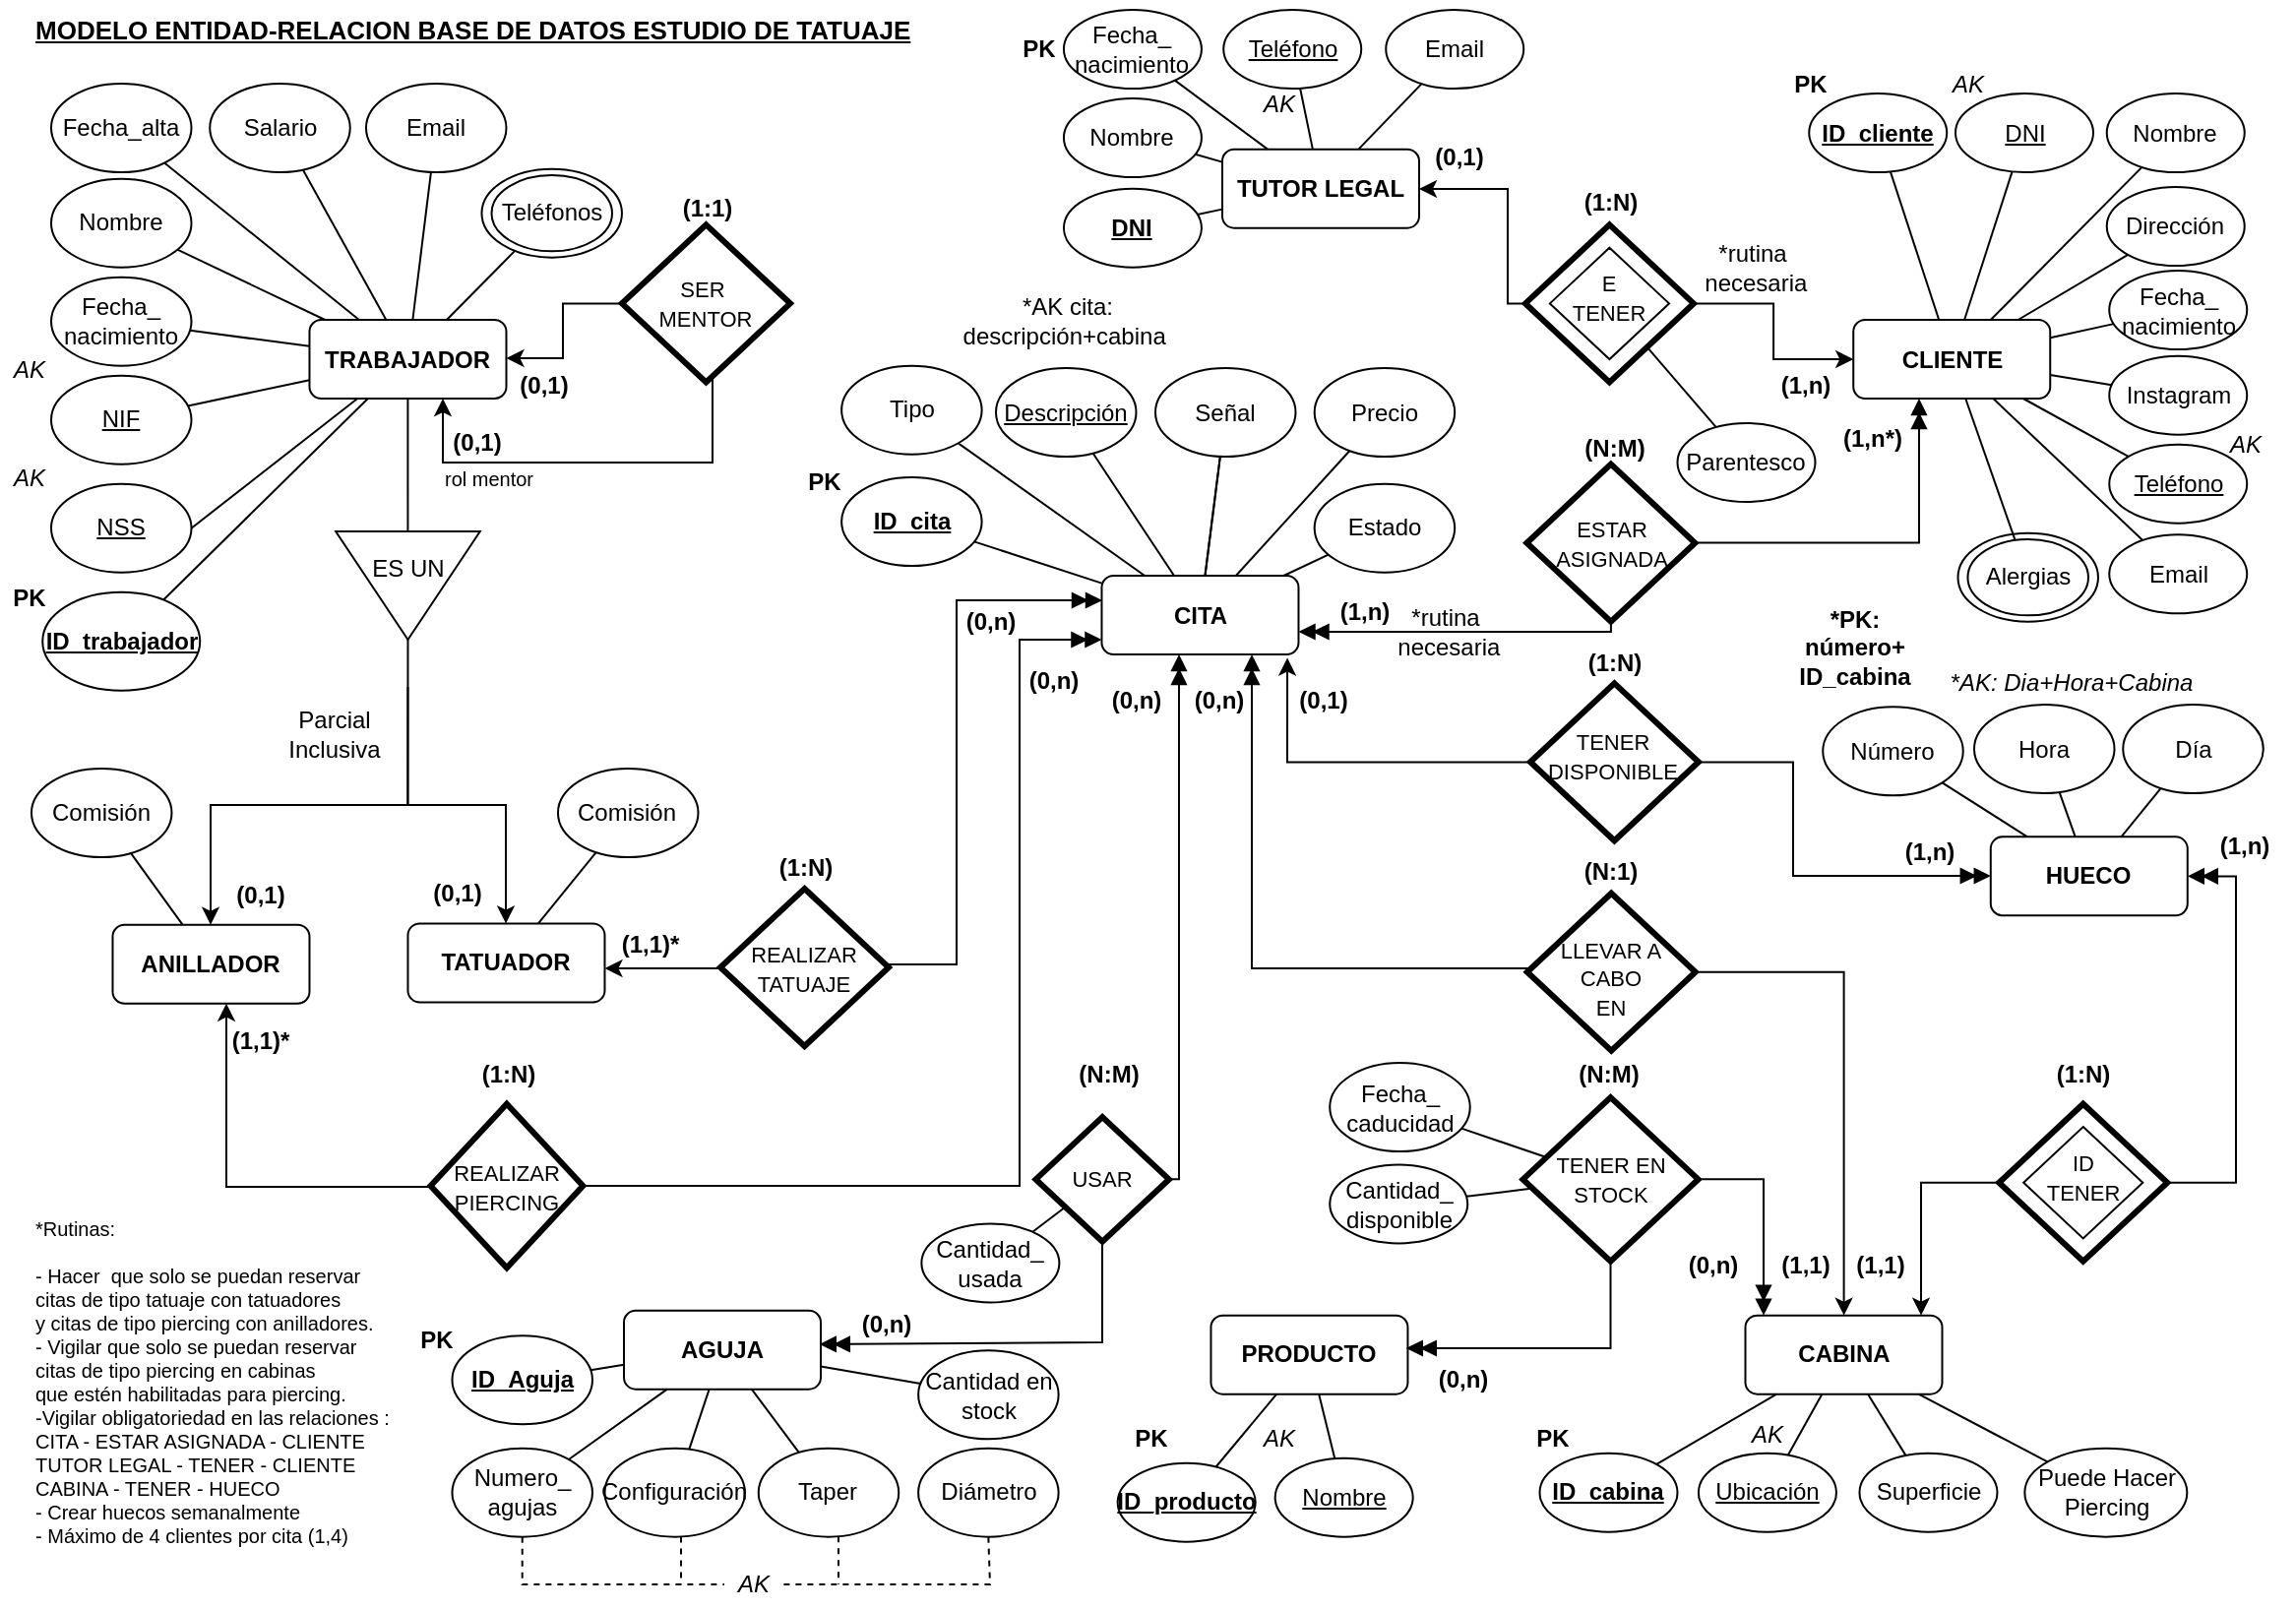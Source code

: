 <mxfile version="24.4.0" type="device">
  <diagram name="Página-1" id="EOKgiJLKzPtc_T779NPE">
    <mxGraphModel dx="1714" dy="1022" grid="1" gridSize="3" guides="1" tooltips="1" connect="1" arrows="1" fold="1" page="1" pageScale="1" pageWidth="1169" pageHeight="827" math="0" shadow="0">
      <root>
        <mxCell id="0" />
        <mxCell id="1" parent="0" />
        <mxCell id="JCtKhX5qliPpLc0ah7yH-1" value="CITA" style="rounded=1;whiteSpace=wrap;html=1;fontStyle=1" parent="1" vertex="1">
          <mxGeometry x="563.74" y="297.5" width="100" height="40" as="geometry" />
        </mxCell>
        <mxCell id="JCtKhX5qliPpLc0ah7yH-17" value="TRABAJADOR" style="rounded=1;whiteSpace=wrap;html=1;fontStyle=1" parent="1" vertex="1">
          <mxGeometry x="161.24" y="167.5" width="100" height="40" as="geometry" />
        </mxCell>
        <mxCell id="X3OWd7pvd4iCYTjj0AJ_-12" style="rounded=0;orthogonalLoop=1;jettySize=auto;html=1;endArrow=none;endFill=0;" parent="1" source="JCtKhX5qliPpLc0ah7yH-20" target="JCtKhX5qliPpLc0ah7yH-17" edge="1">
          <mxGeometry relative="1" as="geometry" />
        </mxCell>
        <mxCell id="JCtKhX5qliPpLc0ah7yH-20" value="&lt;span&gt;NIF&lt;/span&gt;" style="ellipse;whiteSpace=wrap;html=1;fontStyle=4" parent="1" vertex="1">
          <mxGeometry x="30" y="195.84" width="71.25" height="45" as="geometry" />
        </mxCell>
        <mxCell id="X3OWd7pvd4iCYTjj0AJ_-10" style="rounded=0;orthogonalLoop=1;jettySize=auto;html=1;endArrow=none;endFill=0;" parent="1" source="JCtKhX5qliPpLc0ah7yH-22" target="JCtKhX5qliPpLc0ah7yH-17" edge="1">
          <mxGeometry relative="1" as="geometry" />
        </mxCell>
        <mxCell id="JCtKhX5qliPpLc0ah7yH-22" value="&lt;b style=&quot;&quot;&gt;&lt;u&gt;ID_trabajador&lt;/u&gt;&lt;/b&gt;" style="ellipse;whiteSpace=wrap;html=1;" parent="1" vertex="1">
          <mxGeometry x="25.62" y="305.84" width="80" height="50" as="geometry" />
        </mxCell>
        <mxCell id="JCtKhX5qliPpLc0ah7yH-34" style="edgeStyle=orthogonalEdgeStyle;rounded=0;orthogonalLoop=1;jettySize=auto;html=1;" parent="1" target="JCtKhX5qliPpLc0ah7yH-32" edge="1">
          <mxGeometry relative="1" as="geometry">
            <Array as="points">
              <mxPoint x="211" y="414.01" />
              <mxPoint x="111" y="414.01" />
            </Array>
            <mxPoint x="211.232" y="354.003" as="sourcePoint" />
          </mxGeometry>
        </mxCell>
        <mxCell id="JCtKhX5qliPpLc0ah7yH-35" style="edgeStyle=orthogonalEdgeStyle;rounded=0;orthogonalLoop=1;jettySize=auto;html=1;exitX=1;exitY=0.5;exitDx=0;exitDy=0;" parent="1" source="JCtKhX5qliPpLc0ah7yH-30" target="JCtKhX5qliPpLc0ah7yH-33" edge="1">
          <mxGeometry relative="1" as="geometry">
            <mxPoint x="211.232" y="354.003" as="sourcePoint" />
            <Array as="points">
              <mxPoint x="211" y="414" />
              <mxPoint x="261" y="414" />
            </Array>
          </mxGeometry>
        </mxCell>
        <mxCell id="X3OWd7pvd4iCYTjj0AJ_-69" style="edgeStyle=orthogonalEdgeStyle;rounded=0;orthogonalLoop=1;jettySize=auto;html=1;endArrow=none;endFill=0;" parent="1" source="JCtKhX5qliPpLc0ah7yH-30" target="JCtKhX5qliPpLc0ah7yH-17" edge="1">
          <mxGeometry relative="1" as="geometry" />
        </mxCell>
        <mxCell id="JCtKhX5qliPpLc0ah7yH-30" value="ES UN" style="triangle;whiteSpace=wrap;html=1;rotation=90;horizontal=0;verticalAlign=middle;labelPosition=center;verticalLabelPosition=middle;align=center;spacingLeft=0;spacingBottom=18;" parent="1" vertex="1">
          <mxGeometry x="183.74" y="265.84" width="55" height="73.33" as="geometry" />
        </mxCell>
        <mxCell id="JCtKhX5qliPpLc0ah7yH-104" style="edgeStyle=orthogonalEdgeStyle;rounded=0;orthogonalLoop=1;jettySize=auto;html=1;endArrow=none;endFill=0;startArrow=classic;startFill=1;" parent="1" source="JCtKhX5qliPpLc0ah7yH-32" target="JCtKhX5qliPpLc0ah7yH-103" edge="1">
          <mxGeometry relative="1" as="geometry">
            <Array as="points">
              <mxPoint x="119" y="608" />
            </Array>
          </mxGeometry>
        </mxCell>
        <mxCell id="JCtKhX5qliPpLc0ah7yH-32" value="ANILLADOR" style="rounded=1;whiteSpace=wrap;html=1;fontStyle=1" parent="1" vertex="1">
          <mxGeometry x="61.24" y="474.85" width="100" height="40" as="geometry" />
        </mxCell>
        <mxCell id="JCtKhX5qliPpLc0ah7yH-33" value="TATUADOR" style="rounded=1;whiteSpace=wrap;html=1;fontStyle=1" parent="1" vertex="1">
          <mxGeometry x="211.24" y="474.19" width="100" height="40" as="geometry" />
        </mxCell>
        <mxCell id="JCtKhX5qliPpLc0ah7yH-40" value="CLIENTE" style="rounded=1;whiteSpace=wrap;html=1;fontStyle=1" parent="1" vertex="1">
          <mxGeometry x="945.62" y="167.5" width="100" height="40" as="geometry" />
        </mxCell>
        <mxCell id="JCtKhX5qliPpLc0ah7yH-92" style="edgeStyle=none;rounded=0;orthogonalLoop=1;jettySize=auto;html=1;endArrow=none;endFill=0;" parent="1" source="JCtKhX5qliPpLc0ah7yH-45" target="JCtKhX5qliPpLc0ah7yH-40" edge="1">
          <mxGeometry relative="1" as="geometry" />
        </mxCell>
        <mxCell id="JCtKhX5qliPpLc0ah7yH-45" value="Fecha_&lt;div&gt;nacimiento&lt;/div&gt;" style="ellipse;whiteSpace=wrap;html=1;" parent="1" vertex="1">
          <mxGeometry x="1075.62" y="142.5" width="70" height="40" as="geometry" />
        </mxCell>
        <mxCell id="JCtKhX5qliPpLc0ah7yH-51" value="CABINA" style="rounded=1;whiteSpace=wrap;html=1;fontStyle=1" parent="1" vertex="1">
          <mxGeometry x="890.75" y="673.33" width="100" height="40" as="geometry" />
        </mxCell>
        <mxCell id="X3OWd7pvd4iCYTjj0AJ_-11" style="rounded=0;orthogonalLoop=1;jettySize=auto;html=1;exitX=1;exitY=0.5;exitDx=0;exitDy=0;endArrow=none;endFill=0;" parent="1" source="X3OWd7pvd4iCYTjj0AJ_-1" target="JCtKhX5qliPpLc0ah7yH-17" edge="1">
          <mxGeometry relative="1" as="geometry" />
        </mxCell>
        <mxCell id="X3OWd7pvd4iCYTjj0AJ_-1" value="&lt;u&gt;NSS&lt;/u&gt;" style="ellipse;whiteSpace=wrap;html=1;" parent="1" vertex="1">
          <mxGeometry x="30" y="250.84" width="71.25" height="45" as="geometry" />
        </mxCell>
        <mxCell id="X3OWd7pvd4iCYTjj0AJ_-14" style="rounded=0;orthogonalLoop=1;jettySize=auto;html=1;endArrow=none;endFill=0;" parent="1" source="X3OWd7pvd4iCYTjj0AJ_-2" target="JCtKhX5qliPpLc0ah7yH-17" edge="1">
          <mxGeometry relative="1" as="geometry" />
        </mxCell>
        <mxCell id="X3OWd7pvd4iCYTjj0AJ_-2" value="Nombre" style="ellipse;whiteSpace=wrap;html=1;" parent="1" vertex="1">
          <mxGeometry x="30.0" y="95.84" width="71.25" height="45" as="geometry" />
        </mxCell>
        <mxCell id="X3OWd7pvd4iCYTjj0AJ_-15" style="rounded=0;orthogonalLoop=1;jettySize=auto;html=1;endArrow=none;endFill=0;" parent="1" source="X3OWd7pvd4iCYTjj0AJ_-3" target="JCtKhX5qliPpLc0ah7yH-17" edge="1">
          <mxGeometry relative="1" as="geometry" />
        </mxCell>
        <mxCell id="X3OWd7pvd4iCYTjj0AJ_-3" value="Fecha_alta" style="ellipse;whiteSpace=wrap;html=1;" parent="1" vertex="1">
          <mxGeometry x="30.0" y="47.5" width="71.25" height="45" as="geometry" />
        </mxCell>
        <mxCell id="X3OWd7pvd4iCYTjj0AJ_-13" style="rounded=0;orthogonalLoop=1;jettySize=auto;html=1;endArrow=none;endFill=0;" parent="1" source="X3OWd7pvd4iCYTjj0AJ_-4" target="JCtKhX5qliPpLc0ah7yH-17" edge="1">
          <mxGeometry relative="1" as="geometry" />
        </mxCell>
        <mxCell id="X3OWd7pvd4iCYTjj0AJ_-4" value="Fecha_&lt;div&gt;nacimiento&lt;/div&gt;" style="ellipse;whiteSpace=wrap;html=1;" parent="1" vertex="1">
          <mxGeometry x="30" y="145.84" width="71.25" height="45" as="geometry" />
        </mxCell>
        <mxCell id="X3OWd7pvd4iCYTjj0AJ_-8" value="" style="group" parent="1" vertex="1" connectable="0">
          <mxGeometry x="248.74" y="90.83" width="71.25" height="45" as="geometry" />
        </mxCell>
        <mxCell id="X3OWd7pvd4iCYTjj0AJ_-6" value="" style="ellipse;whiteSpace=wrap;html=1;" parent="X3OWd7pvd4iCYTjj0AJ_-8" vertex="1">
          <mxGeometry width="71.25" height="45" as="geometry" />
        </mxCell>
        <mxCell id="X3OWd7pvd4iCYTjj0AJ_-7" value="Teléfonos" style="ellipse;whiteSpace=wrap;html=1;" parent="X3OWd7pvd4iCYTjj0AJ_-8" vertex="1">
          <mxGeometry x="5" y="3.16" width="61.25" height="38.68" as="geometry" />
        </mxCell>
        <mxCell id="JCtKhX5qliPpLc0ah7yH-60" value="PRODUCTO" style="rounded=1;whiteSpace=wrap;html=1;fontStyle=1" parent="1" vertex="1">
          <mxGeometry x="619.23" y="673.33" width="100" height="40" as="geometry" />
        </mxCell>
        <mxCell id="JCtKhX5qliPpLc0ah7yH-63" value="Parcial&lt;div&gt;Inclusiva&lt;/div&gt;" style="text;html=1;align=center;verticalAlign=middle;whiteSpace=wrap;rounded=0;" parent="1" vertex="1">
          <mxGeometry x="143.74" y="363.18" width="60" height="30" as="geometry" />
        </mxCell>
        <mxCell id="JCtKhX5qliPpLc0ah7yH-133" style="edgeStyle=orthogonalEdgeStyle;rounded=0;orthogonalLoop=1;jettySize=auto;html=1;endArrow=none;endFill=0;startArrow=doubleBlock;startFill=1;exitX=0.994;exitY=0.429;exitDx=0;exitDy=0;exitPerimeter=0;" parent="1" source="JCtKhX5qliPpLc0ah7yH-65" target="JCtKhX5qliPpLc0ah7yH-127" edge="1">
          <mxGeometry relative="1" as="geometry">
            <mxPoint x="420.62" y="676.635" as="sourcePoint" />
            <Array as="points">
              <mxPoint x="564" y="687" />
            </Array>
          </mxGeometry>
        </mxCell>
        <mxCell id="hH-dPhXjUm3-SkyA4_bT-6" style="rounded=0;orthogonalLoop=1;jettySize=auto;html=1;endArrow=none;endFill=0;" parent="1" source="JCtKhX5qliPpLc0ah7yH-65" target="hH-dPhXjUm3-SkyA4_bT-5" edge="1">
          <mxGeometry relative="1" as="geometry" />
        </mxCell>
        <mxCell id="JCtKhX5qliPpLc0ah7yH-65" value="AGUJA" style="rounded=1;whiteSpace=wrap;html=1;fontStyle=1" parent="1" vertex="1">
          <mxGeometry x="321.0" y="670.83" width="100" height="40" as="geometry" />
        </mxCell>
        <mxCell id="X3OWd7pvd4iCYTjj0AJ_-18" value="&lt;u&gt;Descripción&lt;/u&gt;" style="ellipse;whiteSpace=wrap;html=1;" parent="1" vertex="1">
          <mxGeometry x="510" y="192.0" width="71.25" height="45" as="geometry" />
        </mxCell>
        <mxCell id="X3OWd7pvd4iCYTjj0AJ_-23" value="Precio" style="ellipse;whiteSpace=wrap;html=1;" parent="1" vertex="1">
          <mxGeometry x="671.84" y="192.0" width="71.25" height="45" as="geometry" />
        </mxCell>
        <mxCell id="X3OWd7pvd4iCYTjj0AJ_-36" style="edgeStyle=none;rounded=0;orthogonalLoop=1;jettySize=auto;html=1;endArrow=none;endFill=0;" parent="1" source="X3OWd7pvd4iCYTjj0AJ_-21" target="JCtKhX5qliPpLc0ah7yH-1" edge="1">
          <mxGeometry relative="1" as="geometry" />
        </mxCell>
        <mxCell id="X3OWd7pvd4iCYTjj0AJ_-34" style="edgeStyle=none;rounded=0;orthogonalLoop=1;jettySize=auto;html=1;endArrow=none;endFill=0;" parent="1" source="X3OWd7pvd4iCYTjj0AJ_-24" target="JCtKhX5qliPpLc0ah7yH-1" edge="1">
          <mxGeometry relative="1" as="geometry" />
        </mxCell>
        <mxCell id="X3OWd7pvd4iCYTjj0AJ_-21" value="Estado" style="ellipse;whiteSpace=wrap;html=1;" parent="1" vertex="1">
          <mxGeometry x="671.84" y="250.84" width="71.25" height="45" as="geometry" />
        </mxCell>
        <mxCell id="X3OWd7pvd4iCYTjj0AJ_-17" style="rounded=0;orthogonalLoop=1;jettySize=auto;html=1;endArrow=none;endFill=0;" parent="1" source="X3OWd7pvd4iCYTjj0AJ_-6" target="JCtKhX5qliPpLc0ah7yH-17" edge="1">
          <mxGeometry relative="1" as="geometry" />
        </mxCell>
        <mxCell id="X3OWd7pvd4iCYTjj0AJ_-27" style="rounded=0;orthogonalLoop=1;jettySize=auto;html=1;endArrow=none;endFill=0;" parent="1" source="X3OWd7pvd4iCYTjj0AJ_-25" target="JCtKhX5qliPpLc0ah7yH-1" edge="1">
          <mxGeometry relative="1" as="geometry" />
        </mxCell>
        <mxCell id="JCtKhX5qliPpLc0ah7yH-86" value="Nombre" style="ellipse;whiteSpace=wrap;html=1;" parent="1" vertex="1">
          <mxGeometry x="1074.37" y="52.5" width="70" height="40" as="geometry" />
        </mxCell>
        <mxCell id="X3OWd7pvd4iCYTjj0AJ_-25" value="&lt;u&gt;&lt;b&gt;ID_cita&lt;/b&gt;&lt;/u&gt;" style="ellipse;whiteSpace=wrap;html=1;" parent="1" vertex="1">
          <mxGeometry x="431.56" y="247.51" width="71.25" height="45" as="geometry" />
        </mxCell>
        <mxCell id="JCtKhX5qliPpLc0ah7yH-98" style="edgeStyle=none;rounded=0;orthogonalLoop=1;jettySize=auto;html=1;endArrow=none;endFill=0;" parent="1" source="JCtKhX5qliPpLc0ah7yH-88" target="JCtKhX5qliPpLc0ah7yH-40" edge="1">
          <mxGeometry relative="1" as="geometry" />
        </mxCell>
        <mxCell id="JCtKhX5qliPpLc0ah7yH-85" value="Dirección" style="ellipse;whiteSpace=wrap;html=1;" parent="1" vertex="1">
          <mxGeometry x="1074.37" y="100" width="70" height="40" as="geometry" />
        </mxCell>
        <mxCell id="JCtKhX5qliPpLc0ah7yH-88" value="&lt;u&gt;DNI&lt;/u&gt;" style="ellipse;whiteSpace=wrap;html=1;" parent="1" vertex="1">
          <mxGeometry x="997.5" y="52.5" width="70" height="40" as="geometry" />
        </mxCell>
        <mxCell id="JCtKhX5qliPpLc0ah7yH-94" style="edgeStyle=none;rounded=0;orthogonalLoop=1;jettySize=auto;html=1;endArrow=none;endFill=0;" parent="1" source="JCtKhX5qliPpLc0ah7yH-84" target="JCtKhX5qliPpLc0ah7yH-40" edge="1">
          <mxGeometry relative="1" as="geometry" />
        </mxCell>
        <mxCell id="X3OWd7pvd4iCYTjj0AJ_-47" style="edgeStyle=none;rounded=0;orthogonalLoop=1;jettySize=auto;html=1;endArrow=none;endFill=0;" parent="1" source="JCtKhX5qliPpLc0ah7yH-83" target="JCtKhX5qliPpLc0ah7yH-51" edge="1">
          <mxGeometry relative="1" as="geometry" />
        </mxCell>
        <mxCell id="JCtKhX5qliPpLc0ah7yH-83" value="&lt;u&gt;&lt;b&gt;ID_cabina&lt;/b&gt;&lt;/u&gt;" style="ellipse;whiteSpace=wrap;html=1;" parent="1" vertex="1">
          <mxGeometry x="786.25" y="743.33" width="70" height="40" as="geometry" />
        </mxCell>
        <mxCell id="JCtKhX5qliPpLc0ah7yH-84" value="Instagram" style="ellipse;whiteSpace=wrap;html=1;" parent="1" vertex="1">
          <mxGeometry x="1075.62" y="185.83" width="70" height="40" as="geometry" />
        </mxCell>
        <mxCell id="X3OWd7pvd4iCYTjj0AJ_-37" value="Comisión" style="ellipse;whiteSpace=wrap;html=1;" parent="1" vertex="1">
          <mxGeometry x="287.49" y="395.51" width="71.25" height="45" as="geometry" />
        </mxCell>
        <mxCell id="X3OWd7pvd4iCYTjj0AJ_-35" style="edgeStyle=none;rounded=0;orthogonalLoop=1;jettySize=auto;html=1;endArrow=none;endFill=0;" parent="1" source="X3OWd7pvd4iCYTjj0AJ_-24" target="JCtKhX5qliPpLc0ah7yH-1" edge="1">
          <mxGeometry relative="1" as="geometry" />
        </mxCell>
        <mxCell id="X3OWd7pvd4iCYTjj0AJ_-32" style="edgeStyle=none;rounded=0;orthogonalLoop=1;jettySize=auto;html=1;endArrow=none;endFill=0;" parent="1" source="X3OWd7pvd4iCYTjj0AJ_-18" target="JCtKhX5qliPpLc0ah7yH-1" edge="1">
          <mxGeometry relative="1" as="geometry" />
        </mxCell>
        <mxCell id="X3OWd7pvd4iCYTjj0AJ_-40" style="edgeStyle=none;rounded=0;orthogonalLoop=1;jettySize=auto;html=1;endArrow=none;endFill=0;" parent="1" source="X3OWd7pvd4iCYTjj0AJ_-39" target="JCtKhX5qliPpLc0ah7yH-32" edge="1">
          <mxGeometry relative="1" as="geometry" />
        </mxCell>
        <mxCell id="X3OWd7pvd4iCYTjj0AJ_-38" style="edgeStyle=none;rounded=0;orthogonalLoop=1;jettySize=auto;html=1;endArrow=none;endFill=0;" parent="1" source="X3OWd7pvd4iCYTjj0AJ_-37" target="JCtKhX5qliPpLc0ah7yH-33" edge="1">
          <mxGeometry relative="1" as="geometry" />
        </mxCell>
        <mxCell id="X3OWd7pvd4iCYTjj0AJ_-39" value="Comisión" style="ellipse;whiteSpace=wrap;html=1;" parent="1" vertex="1">
          <mxGeometry x="19.99" y="395.51" width="71.25" height="45" as="geometry" />
        </mxCell>
        <mxCell id="JCtKhX5qliPpLc0ah7yH-96" style="edgeStyle=none;rounded=0;orthogonalLoop=1;jettySize=auto;html=1;endArrow=none;endFill=0;" parent="1" source="JCtKhX5qliPpLc0ah7yH-86" target="JCtKhX5qliPpLc0ah7yH-40" edge="1">
          <mxGeometry relative="1" as="geometry" />
        </mxCell>
        <mxCell id="JCtKhX5qliPpLc0ah7yH-95" style="edgeStyle=none;rounded=0;orthogonalLoop=1;jettySize=auto;html=1;endArrow=none;endFill=0;" parent="1" source="JCtKhX5qliPpLc0ah7yH-85" target="JCtKhX5qliPpLc0ah7yH-40" edge="1">
          <mxGeometry relative="1" as="geometry" />
        </mxCell>
        <mxCell id="JCtKhX5qliPpLc0ah7yH-103" value="&lt;span style=&quot;font-size: 11px;&quot;&gt;REALIZAR&lt;/span&gt;&lt;div&gt;&lt;span style=&quot;font-size: 11px;&quot;&gt;PIERCING&lt;/span&gt;&lt;/div&gt;" style="rhombus;whiteSpace=wrap;html=1;strokeWidth=3;perimeterSpacing=0;" parent="1" vertex="1">
          <mxGeometry x="222.76" y="565.86" width="77.44" height="83.33" as="geometry" />
        </mxCell>
        <mxCell id="X3OWd7pvd4iCYTjj0AJ_-63" style="edgeStyle=orthogonalEdgeStyle;rounded=0;orthogonalLoop=1;jettySize=auto;html=1;endArrow=doubleBlock;endFill=1;" parent="1" source="JCtKhX5qliPpLc0ah7yH-103" target="JCtKhX5qliPpLc0ah7yH-1" edge="1">
          <mxGeometry relative="1" as="geometry">
            <Array as="points">
              <mxPoint x="522" y="608" />
              <mxPoint x="522" y="330" />
            </Array>
          </mxGeometry>
        </mxCell>
        <mxCell id="JCtKhX5qliPpLc0ah7yH-106" style="edgeStyle=orthogonalEdgeStyle;rounded=0;orthogonalLoop=1;jettySize=auto;html=1;endArrow=doubleBlock;endFill=1;" parent="1" source="JCtKhX5qliPpLc0ah7yH-101" edge="1">
          <mxGeometry relative="1" as="geometry">
            <Array as="points">
              <mxPoint x="490" y="495" />
              <mxPoint x="490" y="310" />
            </Array>
            <mxPoint x="564" y="310" as="targetPoint" />
          </mxGeometry>
        </mxCell>
        <mxCell id="X3OWd7pvd4iCYTjj0AJ_-48" value="Superficie" style="ellipse;whiteSpace=wrap;html=1;" parent="1" vertex="1">
          <mxGeometry x="948.74" y="743.33" width="70" height="40" as="geometry" />
        </mxCell>
        <mxCell id="JCtKhX5qliPpLc0ah7yH-108" value="(1,n*)" style="text;html=1;align=center;verticalAlign=middle;resizable=0;points=[];autosize=1;strokeColor=none;fillColor=none;fontStyle=1" parent="1" vertex="1">
          <mxGeometry x="930.12" y="213.33" width="50" height="30" as="geometry" />
        </mxCell>
        <mxCell id="JCtKhX5qliPpLc0ah7yH-109" value="(0,n)" style="text;html=1;align=center;verticalAlign=middle;resizable=0;points=[];autosize=1;strokeColor=none;fillColor=none;fontStyle=1" parent="1" vertex="1">
          <mxGeometry x="513.74" y="335.84" width="50" height="30" as="geometry" />
        </mxCell>
        <mxCell id="JCtKhX5qliPpLc0ah7yH-110" value="(1,1)*" style="text;html=1;align=center;verticalAlign=middle;resizable=0;points=[];autosize=1;strokeColor=none;fillColor=none;fontStyle=1" parent="1" vertex="1">
          <mxGeometry x="308.74" y="469.85" width="50" height="30" as="geometry" />
        </mxCell>
        <mxCell id="JCtKhX5qliPpLc0ah7yH-111" value="(1,1)*" style="text;html=1;align=center;verticalAlign=middle;resizable=0;points=[];autosize=1;strokeColor=none;fillColor=none;fontStyle=1" parent="1" vertex="1">
          <mxGeometry x="111.24" y="519.01" width="50" height="30" as="geometry" />
        </mxCell>
        <mxCell id="JCtKhX5qliPpLc0ah7yH-112" value="(1:&lt;span style=&quot;background-color: initial;&quot;&gt;N)&lt;/span&gt;" style="text;html=1;align=center;verticalAlign=middle;resizable=0;points=[];autosize=1;strokeColor=none;fillColor=none;fontStyle=1" parent="1" vertex="1">
          <mxGeometry x="387.75" y="430.51" width="50" height="30" as="geometry" />
        </mxCell>
        <mxCell id="JCtKhX5qliPpLc0ah7yH-113" value="(1:N)" style="text;html=1;align=center;verticalAlign=middle;resizable=0;points=[];autosize=1;strokeColor=none;fillColor=none;fontStyle=1" parent="1" vertex="1">
          <mxGeometry x="237.11" y="535.86" width="50" height="30" as="geometry" />
        </mxCell>
        <mxCell id="JCtKhX5qliPpLc0ah7yH-114" value="(0,1)" style="text;html=1;align=center;verticalAlign=middle;resizable=0;points=[];autosize=1;strokeColor=none;fillColor=none;fontStyle=1" parent="1" vertex="1">
          <mxGeometry x="211.24" y="444.19" width="50" height="30" as="geometry" />
        </mxCell>
        <mxCell id="X3OWd7pvd4iCYTjj0AJ_-55" style="edgeStyle=orthogonalEdgeStyle;rounded=0;orthogonalLoop=1;jettySize=auto;html=1;endArrow=doubleBlock;endFill=1;" parent="1" source="X3OWd7pvd4iCYTjj0AJ_-53" target="JCtKhX5qliPpLc0ah7yH-1" edge="1">
          <mxGeometry relative="1" as="geometry">
            <Array as="points">
              <mxPoint x="730" y="326" />
              <mxPoint x="730" y="326" />
            </Array>
          </mxGeometry>
        </mxCell>
        <mxCell id="X3OWd7pvd4iCYTjj0AJ_-57" style="edgeStyle=orthogonalEdgeStyle;rounded=0;orthogonalLoop=1;jettySize=auto;html=1;endArrow=doubleBlock;endFill=1;" parent="1" source="X3OWd7pvd4iCYTjj0AJ_-53" target="JCtKhX5qliPpLc0ah7yH-40" edge="1">
          <mxGeometry relative="1" as="geometry">
            <mxPoint x="859.988" y="272.534" as="sourcePoint" />
            <Array as="points">
              <mxPoint x="979" y="281" />
            </Array>
          </mxGeometry>
        </mxCell>
        <mxCell id="X3OWd7pvd4iCYTjj0AJ_-53" value="&lt;span style=&quot;font-size: 11px;&quot;&gt;ESTAR ASIGNADA&lt;/span&gt;" style="rhombus;whiteSpace=wrap;html=1;strokeWidth=3;perimeterSpacing=0;" parent="1" vertex="1">
          <mxGeometry x="779.69" y="240.84" width="85.51" height="80.01" as="geometry" />
        </mxCell>
        <mxCell id="JCtKhX5qliPpLc0ah7yH-115" value="(0,1)" style="text;html=1;align=center;verticalAlign=middle;resizable=0;points=[];autosize=1;strokeColor=none;fillColor=none;fontStyle=1" parent="1" vertex="1">
          <mxGeometry x="110.62" y="444.85" width="50" height="30" as="geometry" />
        </mxCell>
        <mxCell id="X3OWd7pvd4iCYTjj0AJ_-58" value="(1,1)" style="text;html=1;align=center;verticalAlign=middle;resizable=0;points=[];autosize=1;strokeColor=none;fillColor=none;fontStyle=1" parent="1" vertex="1">
          <mxGeometry x="895.55" y="633.0" width="50" height="30" as="geometry" />
        </mxCell>
        <mxCell id="X3OWd7pvd4iCYTjj0AJ_-59" value="(N:M&lt;span style=&quot;background-color: initial;&quot;&gt;)&lt;/span&gt;" style="text;html=1;align=center;verticalAlign=middle;resizable=0;points=[];autosize=1;strokeColor=none;fillColor=none;fontStyle=1" parent="1" vertex="1">
          <mxGeometry x="799.21" y="217.51" width="50" height="30" as="geometry" />
        </mxCell>
        <mxCell id="y2tBXgBnnE8prIykrNf9-20" style="edgeStyle=orthogonalEdgeStyle;rounded=0;orthogonalLoop=1;jettySize=auto;html=1;endArrow=doubleBlock;endFill=1;entryX=0.992;entryY=0.427;entryDx=0;entryDy=0;entryPerimeter=0;" parent="1" source="JCtKhX5qliPpLc0ah7yH-118" target="JCtKhX5qliPpLc0ah7yH-60" edge="1">
          <mxGeometry relative="1" as="geometry">
            <Array as="points">
              <mxPoint x="822" y="690" />
              <mxPoint x="718" y="690" />
            </Array>
            <mxPoint x="718.85" y="675.929" as="targetPoint" />
          </mxGeometry>
        </mxCell>
        <mxCell id="JCtKhX5qliPpLc0ah7yH-118" value="&lt;span style=&quot;font-size: 11px;&quot;&gt;TENER EN STOCK&lt;/span&gt;" style="rhombus;whiteSpace=wrap;html=1;strokeWidth=3;perimeterSpacing=0;labelBorderColor=none;labelBackgroundColor=none;textShadow=0;" parent="1" vertex="1">
          <mxGeometry x="777.74" y="562.54" width="89.05" height="83.33" as="geometry" />
        </mxCell>
        <mxCell id="X3OWd7pvd4iCYTjj0AJ_-60" value="&lt;span style=&quot;font-size: 11px;&quot;&gt;LLEVAR A CABO&lt;/span&gt;&lt;div&gt;&lt;span style=&quot;font-size: 11px;&quot;&gt;EN&lt;/span&gt;&lt;/div&gt;" style="rhombus;whiteSpace=wrap;html=1;spacingBottom=-6;strokeWidth=3;perimeterSpacing=0;" parent="1" vertex="1">
          <mxGeometry x="779.9" y="458.85" width="85.49" height="79.99" as="geometry" />
        </mxCell>
        <mxCell id="JCtKhX5qliPpLc0ah7yH-120" style="edgeStyle=orthogonalEdgeStyle;rounded=0;orthogonalLoop=1;jettySize=auto;html=1;endArrow=doubleBlock;endFill=1;" parent="1" source="JCtKhX5qliPpLc0ah7yH-118" target="JCtKhX5qliPpLc0ah7yH-51" edge="1">
          <mxGeometry relative="1" as="geometry">
            <Array as="points">
              <mxPoint x="900" y="604" />
            </Array>
            <mxPoint x="899.679" y="659.2" as="targetPoint" />
          </mxGeometry>
        </mxCell>
        <mxCell id="JCtKhX5qliPpLc0ah7yH-121" value="(0,n)" style="text;html=1;align=center;verticalAlign=middle;resizable=0;points=[];autosize=1;strokeColor=none;fillColor=none;fontStyle=1" parent="1" vertex="1">
          <mxGeometry x="849.48" y="633" width="50" height="30" as="geometry" />
        </mxCell>
        <mxCell id="X3OWd7pvd4iCYTjj0AJ_-62" style="edgeStyle=orthogonalEdgeStyle;rounded=0;orthogonalLoop=1;jettySize=auto;html=1;" parent="1" source="X3OWd7pvd4iCYTjj0AJ_-60" target="JCtKhX5qliPpLc0ah7yH-51" edge="1">
          <mxGeometry relative="1" as="geometry" />
        </mxCell>
        <mxCell id="X3OWd7pvd4iCYTjj0AJ_-61" style="edgeStyle=orthogonalEdgeStyle;rounded=0;orthogonalLoop=1;jettySize=auto;html=1;endArrow=doubleBlock;endFill=1;" parent="1" source="X3OWd7pvd4iCYTjj0AJ_-60" target="JCtKhX5qliPpLc0ah7yH-1" edge="1">
          <mxGeometry relative="1" as="geometry">
            <Array as="points">
              <mxPoint x="640" y="497" />
            </Array>
          </mxGeometry>
        </mxCell>
        <mxCell id="JCtKhX5qliPpLc0ah7yH-124" value="(0,n)" style="text;html=1;align=center;verticalAlign=middle;resizable=0;points=[];autosize=1;strokeColor=none;fillColor=none;fontStyle=1" parent="1" vertex="1">
          <mxGeometry x="721.84" y="691.14" width="50" height="30" as="geometry" />
        </mxCell>
        <mxCell id="X3OWd7pvd4iCYTjj0AJ_-64" value="(0,n)" style="text;html=1;align=center;verticalAlign=middle;resizable=0;points=[];autosize=1;strokeColor=none;fillColor=none;fontStyle=1" parent="1" vertex="1">
          <mxGeometry x="481.56" y="305.84" width="50" height="30" as="geometry" />
        </mxCell>
        <mxCell id="X3OWd7pvd4iCYTjj0AJ_-49" style="edgeStyle=none;rounded=0;orthogonalLoop=1;jettySize=auto;html=1;endArrow=none;endFill=0;" parent="1" source="X3OWd7pvd4iCYTjj0AJ_-48" target="JCtKhX5qliPpLc0ah7yH-51" edge="1">
          <mxGeometry relative="1" as="geometry" />
        </mxCell>
        <mxCell id="X3OWd7pvd4iCYTjj0AJ_-65" value="(1,n)" style="text;html=1;align=center;verticalAlign=middle;resizable=0;points=[];autosize=1;strokeColor=none;fillColor=none;fontStyle=1" parent="1" vertex="1">
          <mxGeometry x="671.84" y="300.83" width="50" height="30" as="geometry" />
        </mxCell>
        <mxCell id="y2tBXgBnnE8prIykrNf9-21" style="edgeStyle=orthogonalEdgeStyle;rounded=0;orthogonalLoop=1;jettySize=auto;html=1;endArrow=doubleBlock;endFill=1;" parent="1" source="JCtKhX5qliPpLc0ah7yH-127" target="JCtKhX5qliPpLc0ah7yH-1" edge="1">
          <mxGeometry relative="1" as="geometry">
            <Array as="points">
              <mxPoint x="603" y="604" />
            </Array>
          </mxGeometry>
        </mxCell>
        <mxCell id="JCtKhX5qliPpLc0ah7yH-127" value="&lt;span style=&quot;font-size: 11px;&quot;&gt;USAR&lt;/span&gt;" style="rhombus;whiteSpace=wrap;html=1;strokeWidth=3;perimeterSpacing=0;" parent="1" vertex="1">
          <mxGeometry x="530.24" y="572.54" width="67.68" height="63.33" as="geometry" />
        </mxCell>
        <mxCell id="X3OWd7pvd4iCYTjj0AJ_-66" value="(N:1&lt;span style=&quot;background-color: initial;&quot;&gt;)&lt;/span&gt;" style="text;html=1;align=center;verticalAlign=middle;resizable=0;points=[];autosize=1;strokeColor=none;fillColor=none;fontStyle=1" parent="1" vertex="1">
          <mxGeometry x="797.44" y="433.01" width="50" height="30" as="geometry" />
        </mxCell>
        <mxCell id="X3OWd7pvd4iCYTjj0AJ_-67" style="rounded=0;orthogonalLoop=1;jettySize=auto;html=1;endArrow=none;endFill=0;" parent="1" source="JCtKhX5qliPpLc0ah7yH-129" target="JCtKhX5qliPpLc0ah7yH-51" edge="1">
          <mxGeometry relative="1" as="geometry" />
        </mxCell>
        <mxCell id="JCtKhX5qliPpLc0ah7yH-129" value="Puede Hacer Piercing" style="ellipse;whiteSpace=wrap;html=1;" parent="1" vertex="1">
          <mxGeometry x="1032.67" y="740.83" width="82.5" height="45" as="geometry" />
        </mxCell>
        <mxCell id="JCtKhX5qliPpLc0ah7yH-132" value="(N:M&lt;span style=&quot;background-color: initial;&quot;&gt;)&lt;/span&gt;" style="text;html=1;align=center;verticalAlign=middle;resizable=0;points=[];autosize=1;strokeColor=none;fillColor=none;fontStyle=1" parent="1" vertex="1">
          <mxGeometry x="796.34" y="535.86" width="50" height="30" as="geometry" />
        </mxCell>
        <mxCell id="X3OWd7pvd4iCYTjj0AJ_-68" value="(0,n)" style="text;html=1;align=center;verticalAlign=middle;resizable=0;points=[];autosize=1;strokeColor=none;fillColor=none;fontStyle=1" parent="1" vertex="1">
          <mxGeometry x="598.3" y="345.84" width="50" height="30" as="geometry" />
        </mxCell>
        <mxCell id="JCtKhX5qliPpLc0ah7yH-146" style="edgeStyle=none;rounded=0;orthogonalLoop=1;jettySize=auto;html=1;endArrow=none;endFill=0;" parent="1" source="JCtKhX5qliPpLc0ah7yH-141" target="JCtKhX5qliPpLc0ah7yH-65" edge="1">
          <mxGeometry relative="1" as="geometry" />
        </mxCell>
        <mxCell id="JCtKhX5qliPpLc0ah7yH-141" value="&lt;b&gt;&lt;u&gt;ID_Aguja&lt;/u&gt;&lt;/b&gt;" style="ellipse;whiteSpace=wrap;html=1;fontStyle=5" parent="1" vertex="1">
          <mxGeometry x="233.74" y="683.64" width="71.25" height="45" as="geometry" />
        </mxCell>
        <mxCell id="JCtKhX5qliPpLc0ah7yH-145" style="edgeStyle=none;rounded=0;orthogonalLoop=1;jettySize=auto;html=1;endArrow=none;endFill=0;" parent="1" source="hH-dPhXjUm3-SkyA4_bT-4" target="JCtKhX5qliPpLc0ah7yH-65" edge="1">
          <mxGeometry relative="1" as="geometry">
            <mxPoint x="295.133" y="736.963" as="sourcePoint" />
          </mxGeometry>
        </mxCell>
        <mxCell id="X3OWd7pvd4iCYTjj0AJ_-73" style="rounded=0;orthogonalLoop=1;jettySize=auto;html=1;endArrow=none;endFill=0;" parent="1" source="X3OWd7pvd4iCYTjj0AJ_-72" target="JCtKhX5qliPpLc0ah7yH-118" edge="1">
          <mxGeometry relative="1" as="geometry">
            <mxPoint x="760.214" y="558.055" as="sourcePoint" />
          </mxGeometry>
        </mxCell>
        <mxCell id="X3OWd7pvd4iCYTjj0AJ_-72" value="Cantidad_&lt;div&gt;disponible&lt;/div&gt;" style="ellipse;whiteSpace=wrap;html=1;" parent="1" vertex="1">
          <mxGeometry x="679.62" y="596.7" width="70" height="40" as="geometry" />
        </mxCell>
        <mxCell id="JCtKhX5qliPpLc0ah7yH-147" style="edgeStyle=none;rounded=0;orthogonalLoop=1;jettySize=auto;html=1;endArrow=none;endFill=0;" parent="1" source="JCtKhX5qliPpLc0ah7yH-144" target="JCtKhX5qliPpLc0ah7yH-65" edge="1">
          <mxGeometry relative="1" as="geometry" />
        </mxCell>
        <mxCell id="JCtKhX5qliPpLc0ah7yH-144" value="Cantidad en stock" style="ellipse;whiteSpace=wrap;html=1;" parent="1" vertex="1">
          <mxGeometry x="470.56" y="691.14" width="71.25" height="45" as="geometry" />
        </mxCell>
        <mxCell id="JCtKhX5qliPpLc0ah7yH-149" value="(0,n)" style="text;html=1;align=center;verticalAlign=middle;resizable=0;points=[];autosize=1;strokeColor=none;fillColor=none;fontStyle=1" parent="1" vertex="1">
          <mxGeometry x="555.63" y="345.84" width="50" height="30" as="geometry" />
        </mxCell>
        <mxCell id="JCtKhX5qliPpLc0ah7yH-150" value="(0,n)" style="text;html=1;align=center;verticalAlign=middle;resizable=0;points=[];autosize=1;strokeColor=none;fillColor=none;fontStyle=1" parent="1" vertex="1">
          <mxGeometry x="429.0" y="663" width="50" height="30" as="geometry" />
        </mxCell>
        <mxCell id="JCtKhX5qliPpLc0ah7yH-151" value="(N:M)" style="text;html=1;align=center;verticalAlign=middle;resizable=0;points=[];autosize=1;strokeColor=none;fillColor=none;fontStyle=1" parent="1" vertex="1">
          <mxGeometry x="541.81" y="535.86" width="50" height="30" as="geometry" />
        </mxCell>
        <mxCell id="X3OWd7pvd4iCYTjj0AJ_-77" style="rounded=0;orthogonalLoop=1;jettySize=auto;html=1;endArrow=none;endFill=0;" parent="1" source="X3OWd7pvd4iCYTjj0AJ_-76" target="JCtKhX5qliPpLc0ah7yH-60" edge="1">
          <mxGeometry relative="1" as="geometry" />
        </mxCell>
        <mxCell id="X3OWd7pvd4iCYTjj0AJ_-76" value="&lt;u&gt;Nombre&lt;/u&gt;" style="ellipse;whiteSpace=wrap;html=1;" parent="1" vertex="1">
          <mxGeometry x="651.84" y="745.83" width="70" height="40" as="geometry" />
        </mxCell>
        <mxCell id="X3OWd7pvd4iCYTjj0AJ_-79" style="rounded=0;orthogonalLoop=1;jettySize=auto;html=1;endArrow=none;endFill=0;" parent="1" source="X3OWd7pvd4iCYTjj0AJ_-78" target="JCtKhX5qliPpLc0ah7yH-60" edge="1">
          <mxGeometry relative="1" as="geometry" />
        </mxCell>
        <mxCell id="X3OWd7pvd4iCYTjj0AJ_-78" value="ID_producto" style="ellipse;whiteSpace=wrap;html=1;fontStyle=5" parent="1" vertex="1">
          <mxGeometry x="571.84" y="748.33" width="70" height="40" as="geometry" />
        </mxCell>
        <mxCell id="X3OWd7pvd4iCYTjj0AJ_-81" style="rounded=0;orthogonalLoop=1;jettySize=auto;html=1;endArrow=none;endFill=0;" parent="1" source="X3OWd7pvd4iCYTjj0AJ_-80" target="JCtKhX5qliPpLc0ah7yH-40" edge="1">
          <mxGeometry relative="1" as="geometry" />
        </mxCell>
        <mxCell id="X3OWd7pvd4iCYTjj0AJ_-80" value="&lt;u&gt;&lt;b&gt;ID_cliente&lt;/b&gt;&lt;/u&gt;" style="ellipse;whiteSpace=wrap;html=1;" parent="1" vertex="1">
          <mxGeometry x="923.12" y="52.5" width="70" height="40" as="geometry" />
        </mxCell>
        <mxCell id="X3OWd7pvd4iCYTjj0AJ_-82" value="&lt;b&gt;PK&lt;/b&gt;" style="text;html=1;align=center;verticalAlign=middle;whiteSpace=wrap;rounded=0;" parent="1" vertex="1">
          <mxGeometry x="4.37" y="296.67" width="30" height="25" as="geometry" />
        </mxCell>
        <mxCell id="X3OWd7pvd4iCYTjj0AJ_-83" value="&lt;i style=&quot;&quot;&gt;AK&lt;/i&gt;" style="text;html=1;align=center;verticalAlign=middle;whiteSpace=wrap;rounded=0;" parent="1" vertex="1">
          <mxGeometry x="639.27" y="723.33" width="30" height="25" as="geometry" />
        </mxCell>
        <mxCell id="X3OWd7pvd4iCYTjj0AJ_-84" value="&lt;i style=&quot;&quot;&gt;AK&lt;/i&gt;" style="text;html=1;align=center;verticalAlign=middle;whiteSpace=wrap;rounded=0;" parent="1" vertex="1">
          <mxGeometry x="4.37" y="180" width="30" height="25" as="geometry" />
        </mxCell>
        <mxCell id="X3OWd7pvd4iCYTjj0AJ_-86" value="&lt;b&gt;PK&lt;/b&gt;" style="text;html=1;align=center;verticalAlign=middle;whiteSpace=wrap;rounded=0;" parent="1" vertex="1">
          <mxGeometry x="407.75" y="237" width="30" height="25" as="geometry" />
        </mxCell>
        <mxCell id="X3OWd7pvd4iCYTjj0AJ_-87" value="&lt;b&gt;PK&lt;/b&gt;" style="text;html=1;align=center;verticalAlign=middle;whiteSpace=wrap;rounded=0;" parent="1" vertex="1">
          <mxGeometry x="908.77" y="35" width="30" height="25" as="geometry" />
        </mxCell>
        <mxCell id="X3OWd7pvd4iCYTjj0AJ_-88" value="&lt;i style=&quot;&quot;&gt;AK&lt;/i&gt;" style="text;html=1;align=center;verticalAlign=middle;whiteSpace=wrap;rounded=0;" parent="1" vertex="1">
          <mxGeometry x="988.74" y="35.0" width="30" height="25" as="geometry" />
        </mxCell>
        <mxCell id="JCtKhX5qliPpLc0ah7yH-153" value="*rutina&lt;div&gt;&amp;nbsp;necesaria&lt;/div&gt;" style="text;html=1;align=center;verticalAlign=middle;resizable=0;points=[];autosize=1;strokeColor=none;fillColor=none;" parent="1" vertex="1">
          <mxGeometry x="698.12" y="305.84" width="80" height="40" as="geometry" />
        </mxCell>
        <mxCell id="X3OWd7pvd4iCYTjj0AJ_-89" value="&lt;i style=&quot;&quot;&gt;AK&lt;/i&gt;" style="text;html=1;align=center;verticalAlign=middle;whiteSpace=wrap;rounded=0;" parent="1" vertex="1">
          <mxGeometry x="372.0" y="797.0" width="30" height="25" as="geometry" />
        </mxCell>
        <mxCell id="X3OWd7pvd4iCYTjj0AJ_-90" value="&lt;i style=&quot;&quot;&gt;AK&lt;/i&gt;" style="text;html=1;align=center;verticalAlign=middle;whiteSpace=wrap;rounded=0;" parent="1" vertex="1">
          <mxGeometry x="4.37" y="235" width="30" height="25" as="geometry" />
        </mxCell>
        <mxCell id="X3OWd7pvd4iCYTjj0AJ_-91" value="" style="group" parent="1" connectable="0" vertex="1">
          <mxGeometry x="998.74" y="275.84" width="71.25" height="45" as="geometry" />
        </mxCell>
        <mxCell id="X3OWd7pvd4iCYTjj0AJ_-92" value="" style="ellipse;whiteSpace=wrap;html=1;" parent="X3OWd7pvd4iCYTjj0AJ_-91" vertex="1">
          <mxGeometry width="71.25" height="45" as="geometry" />
        </mxCell>
        <mxCell id="X3OWd7pvd4iCYTjj0AJ_-93" value="Alergias" style="ellipse;whiteSpace=wrap;html=1;" parent="X3OWd7pvd4iCYTjj0AJ_-91" vertex="1">
          <mxGeometry x="5" y="3.16" width="61.25" height="38.68" as="geometry" />
        </mxCell>
        <mxCell id="X3OWd7pvd4iCYTjj0AJ_-94" style="rounded=0;orthogonalLoop=1;jettySize=auto;html=1;endArrow=none;endFill=0;" parent="1" source="X3OWd7pvd4iCYTjj0AJ_-93" target="JCtKhX5qliPpLc0ah7yH-40" edge="1">
          <mxGeometry relative="1" as="geometry">
            <mxPoint x="1074.287" y="215.823" as="sourcePoint" />
          </mxGeometry>
        </mxCell>
        <mxCell id="X3OWd7pvd4iCYTjj0AJ_-95" value="&lt;b&gt;PK&lt;/b&gt;" style="text;html=1;align=center;verticalAlign=middle;whiteSpace=wrap;rounded=0;" parent="1" vertex="1">
          <mxGeometry x="778.12" y="723.33" width="30" height="25" as="geometry" />
        </mxCell>
        <mxCell id="X3OWd7pvd4iCYTjj0AJ_-96" value="&lt;b&gt;PK&lt;/b&gt;" style="text;html=1;align=center;verticalAlign=middle;whiteSpace=wrap;rounded=0;" parent="1" vertex="1">
          <mxGeometry x="210.62" y="673.33" width="30" height="25" as="geometry" />
        </mxCell>
        <mxCell id="X3OWd7pvd4iCYTjj0AJ_-97" value="&lt;b&gt;PK&lt;/b&gt;" style="text;html=1;align=center;verticalAlign=middle;whiteSpace=wrap;rounded=0;" parent="1" vertex="1">
          <mxGeometry x="574.4" y="723.33" width="30" height="25" as="geometry" />
        </mxCell>
        <mxCell id="X3OWd7pvd4iCYTjj0AJ_-100" style="rounded=0;orthogonalLoop=1;jettySize=auto;html=1;endArrow=none;endFill=0;" parent="1" source="X3OWd7pvd4iCYTjj0AJ_-98" target="JCtKhX5qliPpLc0ah7yH-51" edge="1">
          <mxGeometry relative="1" as="geometry" />
        </mxCell>
        <mxCell id="X3OWd7pvd4iCYTjj0AJ_-98" value="&lt;u&gt;Ubicación&lt;/u&gt;" style="ellipse;whiteSpace=wrap;html=1;" parent="1" vertex="1">
          <mxGeometry x="866.96" y="743.33" width="70" height="40" as="geometry" />
        </mxCell>
        <mxCell id="X3OWd7pvd4iCYTjj0AJ_-99" value="&lt;i style=&quot;&quot;&gt;AK&lt;/i&gt;" style="text;html=1;align=center;verticalAlign=middle;whiteSpace=wrap;rounded=0;" parent="1" vertex="1">
          <mxGeometry x="886.96" y="721.14" width="30" height="25" as="geometry" />
        </mxCell>
        <mxCell id="X3OWd7pvd4iCYTjj0AJ_-107" value="&lt;br&gt;&lt;div style=&quot;font-size: 10px;&quot;&gt;&lt;font style=&quot;font-size: 10px;&quot;&gt;&lt;br style=&quot;font-size: 10px;&quot;&gt;&lt;/font&gt;&lt;div style=&quot;font-size: 10px;&quot;&gt;&lt;font style=&quot;font-size: 10px;&quot;&gt;*Rutinas:&lt;/font&gt;&lt;/div&gt;&lt;div style=&quot;font-size: 10px;&quot;&gt;&lt;font style=&quot;font-size: 10px;&quot;&gt;&lt;br style=&quot;font-size: 10px;&quot;&gt;&lt;/font&gt;&lt;div style=&quot;font-size: 10px;&quot;&gt;&lt;div style=&quot;font-size: 10px;&quot;&gt;&lt;div style=&quot;font-size: 10px;&quot;&gt;&lt;font style=&quot;font-size: 10px;&quot;&gt;- Hacer&amp;nbsp; que solo se puedan reservar&amp;nbsp;&lt;/font&gt;&lt;/div&gt;&lt;div style=&quot;font-size: 10px;&quot;&gt;&lt;font style=&quot;font-size: 10px;&quot;&gt;citas de tipo tatuaje con tatuadores&lt;/font&gt;&lt;/div&gt;&lt;div style=&quot;font-size: 10px;&quot;&gt;&lt;font style=&quot;font-size: 10px;&quot;&gt;y citas de tipo piercing con anilladores.&amp;nbsp;&lt;/font&gt;&lt;/div&gt;&lt;/div&gt;&lt;div style=&quot;font-size: 10px;&quot;&gt;&lt;font style=&quot;font-size: 10px;&quot;&gt;- Vigilar que solo se puedan reservar&amp;nbsp;&lt;/font&gt;&lt;/div&gt;&lt;div style=&quot;font-size: 10px;&quot;&gt;&lt;font style=&quot;font-size: 10px;&quot;&gt;citas de tipo piercing en cabinas&amp;nbsp;&lt;/font&gt;&lt;/div&gt;&lt;div style=&quot;font-size: 10px;&quot;&gt;&lt;span style=&quot;background-color: initial;&quot;&gt;que estén habilitadas para piercing.&lt;/span&gt;&lt;/div&gt;&lt;div style=&quot;font-size: 10px;&quot;&gt;&lt;font style=&quot;font-size: 10px;&quot;&gt;-Vigilar obligatoriedad en las relaciones :&amp;nbsp;&lt;/font&gt;&lt;/div&gt;&lt;div style=&quot;font-size: 10px;&quot;&gt;&lt;font style=&quot;font-size: 10px;&quot;&gt;CITA - ESTAR ASIGNADA - CLIENTE&lt;/font&gt;&lt;/div&gt;&lt;div style=&quot;font-size: 10px;&quot;&gt;&lt;span style=&quot;background-color: initial;&quot;&gt;TUTOR LEGAL - TENER -&amp;nbsp;&lt;/span&gt;&lt;span style=&quot;background-color: initial;&quot;&gt;CLIENTE&lt;/span&gt;&lt;/div&gt;&lt;div style=&quot;font-size: 10px;&quot;&gt;&lt;span style=&quot;background-color: initial;&quot;&gt;CABINA - TENER - HUECO&lt;/span&gt;&lt;/div&gt;&lt;div style=&quot;font-size: 10px;&quot;&gt;- Crear huecos semanalmente&lt;/div&gt;&lt;div style=&quot;font-size: 10px;&quot;&gt;- Máximo de 4 clientes por cita (1,4)&lt;/div&gt;&lt;div style=&quot;font-size: 10px;&quot;&gt;&lt;br&gt;&lt;/div&gt;&lt;div style=&quot;font-size: 10px;&quot;&gt;&lt;br style=&quot;font-size: 10px;&quot;&gt;&lt;/div&gt;&lt;/div&gt;&lt;/div&gt;&lt;/div&gt;" style="text;html=1;align=left;verticalAlign=middle;resizable=0;points=[];autosize=1;strokeColor=none;fillColor=none;fontSize=10;" parent="1" vertex="1">
          <mxGeometry x="19.99" y="592" width="210" height="230" as="geometry" />
        </mxCell>
        <mxCell id="X3OWd7pvd4iCYTjj0AJ_-109" style="rounded=0;orthogonalLoop=1;jettySize=auto;html=1;endArrow=none;endFill=0;" parent="1" source="X3OWd7pvd4iCYTjj0AJ_-108" target="JCtKhX5qliPpLc0ah7yH-1" edge="1">
          <mxGeometry relative="1" as="geometry" />
        </mxCell>
        <mxCell id="X3OWd7pvd4iCYTjj0AJ_-108" value="Tipo" style="ellipse;whiteSpace=wrap;html=1;" parent="1" vertex="1">
          <mxGeometry x="431.56" y="190.84" width="71.25" height="45" as="geometry" />
        </mxCell>
        <mxCell id="y2tBXgBnnE8prIykrNf9-18" style="rounded=0;orthogonalLoop=1;jettySize=auto;html=1;endArrow=none;endFill=0;" parent="1" source="X3OWd7pvd4iCYTjj0AJ_-110" target="JCtKhX5qliPpLc0ah7yH-65" edge="1">
          <mxGeometry relative="1" as="geometry" />
        </mxCell>
        <mxCell id="hH-dPhXjUm3-SkyA4_bT-8" style="edgeStyle=orthogonalEdgeStyle;rounded=0;orthogonalLoop=1;jettySize=auto;html=1;dashed=1;endArrow=none;endFill=0;" parent="1" source="X3OWd7pvd4iCYTjj0AJ_-110" edge="1">
          <mxGeometry relative="1" as="geometry">
            <Array as="points">
              <mxPoint x="430" y="810" />
            </Array>
            <mxPoint x="430" y="810" as="targetPoint" />
          </mxGeometry>
        </mxCell>
        <mxCell id="X3OWd7pvd4iCYTjj0AJ_-110" value="Taper" style="ellipse;whiteSpace=wrap;html=1;" parent="1" vertex="1">
          <mxGeometry x="389.37" y="740.83" width="71.25" height="45" as="geometry" />
        </mxCell>
        <mxCell id="X3OWd7pvd4iCYTjj0AJ_-113" style="rounded=0;orthogonalLoop=1;jettySize=auto;html=1;endArrow=none;endFill=0;" parent="1" source="X3OWd7pvd4iCYTjj0AJ_-112" target="JCtKhX5qliPpLc0ah7yH-118" edge="1">
          <mxGeometry relative="1" as="geometry" />
        </mxCell>
        <mxCell id="X3OWd7pvd4iCYTjj0AJ_-112" value="Fecha_&lt;div&gt;caducidad&lt;/div&gt;" style="ellipse;whiteSpace=wrap;html=1;" parent="1" vertex="1">
          <mxGeometry x="679.62" y="545.03" width="71.25" height="45" as="geometry" />
        </mxCell>
        <mxCell id="X3OWd7pvd4iCYTjj0AJ_-119" style="edgeStyle=orthogonalEdgeStyle;rounded=0;orthogonalLoop=1;jettySize=auto;html=1;" parent="1" source="X3OWd7pvd4iCYTjj0AJ_-118" target="JCtKhX5qliPpLc0ah7yH-17" edge="1">
          <mxGeometry relative="1" as="geometry">
            <Array as="points">
              <mxPoint x="366" y="240" />
              <mxPoint x="229" y="240" />
            </Array>
          </mxGeometry>
        </mxCell>
        <mxCell id="X3OWd7pvd4iCYTjj0AJ_-118" value="&lt;span style=&quot;font-size: 11px;&quot;&gt;SER&amp;nbsp;&lt;/span&gt;&lt;div&gt;&lt;span style=&quot;font-size: 11px;&quot;&gt;MENTOR&lt;/span&gt;&lt;/div&gt;" style="rhombus;whiteSpace=wrap;html=1;strokeWidth=3;perimeterSpacing=0;" parent="1" vertex="1">
          <mxGeometry x="319.99" y="119.19" width="85.49" height="79.99" as="geometry" />
        </mxCell>
        <mxCell id="X3OWd7pvd4iCYTjj0AJ_-120" style="edgeStyle=orthogonalEdgeStyle;rounded=0;orthogonalLoop=1;jettySize=auto;html=1;" parent="1" source="X3OWd7pvd4iCYTjj0AJ_-118" target="JCtKhX5qliPpLc0ah7yH-17" edge="1">
          <mxGeometry relative="1" as="geometry">
            <Array as="points">
              <mxPoint x="290" y="159" />
              <mxPoint x="290" y="187" />
            </Array>
          </mxGeometry>
        </mxCell>
        <mxCell id="X3OWd7pvd4iCYTjj0AJ_-121" value="&lt;font style=&quot;font-size: 10px;&quot;&gt;rol mentor&lt;/font&gt;" style="text;html=1;align=center;verticalAlign=middle;resizable=0;points=[];autosize=1;strokeColor=none;fillColor=none;" parent="1" vertex="1">
          <mxGeometry x="217.49" y="232.5" width="70" height="30" as="geometry" />
        </mxCell>
        <mxCell id="X3OWd7pvd4iCYTjj0AJ_-122" value="(0,1)" style="text;html=1;align=center;verticalAlign=middle;resizable=0;points=[];autosize=1;strokeColor=none;fillColor=none;fontStyle=1" parent="1" vertex="1">
          <mxGeometry x="254.99" y="185.83" width="50" height="30" as="geometry" />
        </mxCell>
        <mxCell id="X3OWd7pvd4iCYTjj0AJ_-123" value="(0,1)" style="text;html=1;align=center;verticalAlign=middle;resizable=0;points=[];autosize=1;strokeColor=none;fillColor=none;fontStyle=1" parent="1" vertex="1">
          <mxGeometry x="221.24" y="215.0" width="50" height="30" as="geometry" />
        </mxCell>
        <mxCell id="X3OWd7pvd4iCYTjj0AJ_-124" value="(1:1&lt;span style=&quot;background-color: initial;&quot;&gt;)&lt;/span&gt;" style="text;html=1;align=center;verticalAlign=middle;resizable=0;points=[];autosize=1;strokeColor=none;fillColor=none;fontStyle=1" parent="1" vertex="1">
          <mxGeometry x="337.74" y="95.84" width="50" height="30" as="geometry" />
        </mxCell>
        <mxCell id="X3OWd7pvd4iCYTjj0AJ_-128" style="rounded=0;orthogonalLoop=1;jettySize=auto;html=1;endArrow=none;endFill=0;" parent="1" source="X3OWd7pvd4iCYTjj0AJ_-127" target="JCtKhX5qliPpLc0ah7yH-17" edge="1">
          <mxGeometry relative="1" as="geometry" />
        </mxCell>
        <mxCell id="X3OWd7pvd4iCYTjj0AJ_-127" value="Email" style="ellipse;whiteSpace=wrap;html=1;" parent="1" vertex="1">
          <mxGeometry x="189.99" y="47.5" width="71.25" height="45" as="geometry" />
        </mxCell>
        <mxCell id="X3OWd7pvd4iCYTjj0AJ_-129" value="TUTOR LEGAL" style="rounded=1;whiteSpace=wrap;html=1;fontStyle=1" parent="1" vertex="1">
          <mxGeometry x="625" y="80.83" width="100" height="40" as="geometry" />
        </mxCell>
        <mxCell id="X3OWd7pvd4iCYTjj0AJ_-133" style="edgeStyle=none;rounded=0;orthogonalLoop=1;jettySize=auto;html=1;endArrow=none;endFill=0;" parent="1" source="X3OWd7pvd4iCYTjj0AJ_-130" target="X3OWd7pvd4iCYTjj0AJ_-129" edge="1">
          <mxGeometry relative="1" as="geometry" />
        </mxCell>
        <mxCell id="X3OWd7pvd4iCYTjj0AJ_-130" value="&lt;u&gt;&lt;b&gt;DNI&lt;/b&gt;&lt;/u&gt;" style="ellipse;whiteSpace=wrap;html=1;" parent="1" vertex="1">
          <mxGeometry x="544.47" y="100.84" width="70" height="40" as="geometry" />
        </mxCell>
        <mxCell id="X3OWd7pvd4iCYTjj0AJ_-134" style="edgeStyle=none;rounded=0;orthogonalLoop=1;jettySize=auto;html=1;endArrow=none;endFill=0;" parent="1" source="X3OWd7pvd4iCYTjj0AJ_-131" target="X3OWd7pvd4iCYTjj0AJ_-129" edge="1">
          <mxGeometry relative="1" as="geometry" />
        </mxCell>
        <mxCell id="X3OWd7pvd4iCYTjj0AJ_-131" value="Nombre" style="ellipse;whiteSpace=wrap;html=1;" parent="1" vertex="1">
          <mxGeometry x="544.47" y="55.01" width="70" height="40" as="geometry" />
        </mxCell>
        <mxCell id="X3OWd7pvd4iCYTjj0AJ_-135" style="edgeStyle=none;rounded=0;orthogonalLoop=1;jettySize=auto;html=1;endArrow=none;endFill=0;" parent="1" source="X3OWd7pvd4iCYTjj0AJ_-132" target="X3OWd7pvd4iCYTjj0AJ_-129" edge="1">
          <mxGeometry relative="1" as="geometry" />
        </mxCell>
        <mxCell id="X3OWd7pvd4iCYTjj0AJ_-132" value="Fecha_&lt;div&gt;nacimiento&lt;/div&gt;" style="ellipse;whiteSpace=wrap;html=1;" parent="1" vertex="1">
          <mxGeometry x="544.47" y="10.01" width="70" height="40" as="geometry" />
        </mxCell>
        <mxCell id="X3OWd7pvd4iCYTjj0AJ_-136" value="&lt;b&gt;PK&lt;/b&gt;" style="text;html=1;align=center;verticalAlign=middle;whiteSpace=wrap;rounded=0;" parent="1" vertex="1">
          <mxGeometry x="516.79" y="17.51" width="30" height="25" as="geometry" />
        </mxCell>
        <mxCell id="X3OWd7pvd4iCYTjj0AJ_-139" style="edgeStyle=orthogonalEdgeStyle;rounded=0;orthogonalLoop=1;jettySize=auto;html=1;" parent="1" source="X3OWd7pvd4iCYTjj0AJ_-137" target="X3OWd7pvd4iCYTjj0AJ_-129" edge="1">
          <mxGeometry relative="1" as="geometry">
            <Array as="points">
              <mxPoint x="770" y="159" />
              <mxPoint x="770" y="101" />
            </Array>
          </mxGeometry>
        </mxCell>
        <mxCell id="X3OWd7pvd4iCYTjj0AJ_-140" style="edgeStyle=orthogonalEdgeStyle;rounded=0;orthogonalLoop=1;jettySize=auto;html=1;entryX=0;entryY=0.5;entryDx=0;entryDy=0;" parent="1" source="X3OWd7pvd4iCYTjj0AJ_-137" target="JCtKhX5qliPpLc0ah7yH-40" edge="1">
          <mxGeometry relative="1" as="geometry" />
        </mxCell>
        <mxCell id="X3OWd7pvd4iCYTjj0AJ_-141" value="(1,n)" style="text;html=1;align=center;verticalAlign=middle;resizable=0;points=[];autosize=1;strokeColor=none;fillColor=none;fontStyle=1" parent="1" vertex="1">
          <mxGeometry x="895.62" y="185.83" width="50" height="30" as="geometry" />
        </mxCell>
        <mxCell id="X3OWd7pvd4iCYTjj0AJ_-143" value="(0,1)" style="text;html=1;align=center;verticalAlign=middle;resizable=0;points=[];autosize=1;strokeColor=none;fillColor=none;fontStyle=1" parent="1" vertex="1">
          <mxGeometry x="720.37" y="70.0" width="50" height="30" as="geometry" />
        </mxCell>
        <mxCell id="X3OWd7pvd4iCYTjj0AJ_-150" style="rounded=0;orthogonalLoop=1;jettySize=auto;html=1;endArrow=none;endFill=0;" parent="1" source="X3OWd7pvd4iCYTjj0AJ_-144" target="X3OWd7pvd4iCYTjj0AJ_-137" edge="1">
          <mxGeometry relative="1" as="geometry" />
        </mxCell>
        <mxCell id="X3OWd7pvd4iCYTjj0AJ_-144" value="Parentesco" style="ellipse;whiteSpace=wrap;html=1;" parent="1" vertex="1">
          <mxGeometry x="856.25" y="220.0" width="70" height="40" as="geometry" />
        </mxCell>
        <mxCell id="X3OWd7pvd4iCYTjj0AJ_-147" style="rounded=0;orthogonalLoop=1;jettySize=auto;html=1;endArrow=none;endFill=0;" parent="1" source="X3OWd7pvd4iCYTjj0AJ_-146" target="JCtKhX5qliPpLc0ah7yH-40" edge="1">
          <mxGeometry relative="1" as="geometry" />
        </mxCell>
        <mxCell id="X3OWd7pvd4iCYTjj0AJ_-146" value="&lt;u&gt;Teléfono&lt;/u&gt;" style="ellipse;whiteSpace=wrap;html=1;" parent="1" vertex="1">
          <mxGeometry x="1075.62" y="230.83" width="70" height="40" as="geometry" />
        </mxCell>
        <mxCell id="X3OWd7pvd4iCYTjj0AJ_-149" style="rounded=0;orthogonalLoop=1;jettySize=auto;html=1;endArrow=none;endFill=0;" parent="1" source="X3OWd7pvd4iCYTjj0AJ_-148" target="X3OWd7pvd4iCYTjj0AJ_-129" edge="1">
          <mxGeometry relative="1" as="geometry" />
        </mxCell>
        <mxCell id="X3OWd7pvd4iCYTjj0AJ_-148" value="&lt;u&gt;Teléfono&lt;/u&gt;" style="ellipse;whiteSpace=wrap;html=1;" parent="1" vertex="1">
          <mxGeometry x="625.62" y="10.01" width="70" height="40" as="geometry" />
        </mxCell>
        <mxCell id="X3OWd7pvd4iCYTjj0AJ_-153" style="rounded=0;orthogonalLoop=1;jettySize=auto;html=1;endArrow=none;endFill=0;" parent="1" source="X3OWd7pvd4iCYTjj0AJ_-152" target="X3OWd7pvd4iCYTjj0AJ_-129" edge="1">
          <mxGeometry relative="1" as="geometry" />
        </mxCell>
        <mxCell id="X3OWd7pvd4iCYTjj0AJ_-152" value="Email" style="ellipse;whiteSpace=wrap;html=1;" parent="1" vertex="1">
          <mxGeometry x="708.12" y="10.01" width="70" height="40" as="geometry" />
        </mxCell>
        <mxCell id="X3OWd7pvd4iCYTjj0AJ_-155" style="rounded=0;orthogonalLoop=1;jettySize=auto;html=1;endArrow=none;endFill=0;" parent="1" source="X3OWd7pvd4iCYTjj0AJ_-154" target="JCtKhX5qliPpLc0ah7yH-40" edge="1">
          <mxGeometry relative="1" as="geometry" />
        </mxCell>
        <mxCell id="X3OWd7pvd4iCYTjj0AJ_-154" value="Email" style="ellipse;whiteSpace=wrap;html=1;" parent="1" vertex="1">
          <mxGeometry x="1075.62" y="276.67" width="70" height="40" as="geometry" />
        </mxCell>
        <mxCell id="X3OWd7pvd4iCYTjj0AJ_-157" style="rounded=0;orthogonalLoop=1;jettySize=auto;html=1;endArrow=none;endFill=0;" parent="1" source="X3OWd7pvd4iCYTjj0AJ_-156" target="JCtKhX5qliPpLc0ah7yH-17" edge="1">
          <mxGeometry relative="1" as="geometry" />
        </mxCell>
        <mxCell id="X3OWd7pvd4iCYTjj0AJ_-156" value="Salario" style="ellipse;whiteSpace=wrap;html=1;" parent="1" vertex="1">
          <mxGeometry x="110.62" y="47.5" width="71.25" height="45" as="geometry" />
        </mxCell>
        <mxCell id="X3OWd7pvd4iCYTjj0AJ_-158" value="(1:N&lt;span style=&quot;background-color: initial;&quot;&gt;)&lt;/span&gt;" style="text;html=1;align=center;verticalAlign=middle;resizable=0;points=[];autosize=1;strokeColor=none;fillColor=none;fontStyle=1" parent="1" vertex="1">
          <mxGeometry x="796.72" y="92.5" width="50" height="30" as="geometry" />
        </mxCell>
        <mxCell id="X3OWd7pvd4iCYTjj0AJ_-160" value="" style="group" parent="1" connectable="0" vertex="1">
          <mxGeometry x="778.96" y="119.19" width="85.51" height="80.01" as="geometry" />
        </mxCell>
        <mxCell id="X3OWd7pvd4iCYTjj0AJ_-137" value="" style="rhombus;whiteSpace=wrap;html=1;strokeWidth=3;perimeterSpacing=0;" parent="X3OWd7pvd4iCYTjj0AJ_-160" vertex="1">
          <mxGeometry width="85.51" height="80.01" as="geometry" />
        </mxCell>
        <mxCell id="X3OWd7pvd4iCYTjj0AJ_-159" value="&lt;span style=&quot;font-size: 11px;&quot;&gt;E&lt;/span&gt;&lt;div&gt;&lt;span style=&quot;font-size: 11px;&quot;&gt;TENER&lt;/span&gt;&lt;/div&gt;" style="rhombus;whiteSpace=wrap;html=1;strokeWidth=1;perimeterSpacing=0;spacingBottom=6;" parent="X3OWd7pvd4iCYTjj0AJ_-160" vertex="1">
          <mxGeometry x="12.47" y="11.67" width="60.57" height="56.67" as="geometry" />
        </mxCell>
        <mxCell id="X3OWd7pvd4iCYTjj0AJ_-161" value="*rutina&lt;div&gt;&amp;nbsp;necesaria&lt;/div&gt;" style="text;html=1;align=center;verticalAlign=middle;resizable=0;points=[];autosize=1;strokeColor=none;fillColor=none;" parent="1" vertex="1">
          <mxGeometry x="853.74" y="120.83" width="80" height="40" as="geometry" />
        </mxCell>
        <mxCell id="X3OWd7pvd4iCYTjj0AJ_-163" style="rounded=0;orthogonalLoop=1;jettySize=auto;html=1;endArrow=none;endFill=0;" parent="1" source="X3OWd7pvd4iCYTjj0AJ_-162" target="JCtKhX5qliPpLc0ah7yH-127" edge="1">
          <mxGeometry relative="1" as="geometry">
            <mxPoint x="646.47" y="627.186" as="sourcePoint" />
          </mxGeometry>
        </mxCell>
        <mxCell id="X3OWd7pvd4iCYTjj0AJ_-162" value="Cantidad_&lt;div&gt;usada&lt;/div&gt;" style="ellipse;whiteSpace=wrap;html=1;" parent="1" vertex="1">
          <mxGeometry x="472.19" y="626.7" width="70" height="40" as="geometry" />
        </mxCell>
        <mxCell id="qdiYwVQpXXg7LrCrqgN7-1" value="&lt;u&gt;&lt;b&gt;&lt;font style=&quot;font-size: 13px;&quot;&gt;MODELO ENTIDAD-RELACION BASE DE DATOS ESTUDIO DE TATUAJE&lt;/font&gt;&lt;/b&gt;&lt;/u&gt;" style="text;html=1;align=left;verticalAlign=middle;resizable=0;points=[];autosize=1;strokeColor=none;fillColor=none;" parent="1" vertex="1">
          <mxGeometry x="19.99" y="5.0" width="470" height="30" as="geometry" />
        </mxCell>
        <mxCell id="qWDmcfnkh8Yh2kkC5K56-1" value="&lt;i style=&quot;&quot;&gt;AK&lt;/i&gt;" style="text;html=1;align=center;verticalAlign=middle;whiteSpace=wrap;rounded=0;" parent="1" vertex="1">
          <mxGeometry x="639.27" y="45" width="30" height="25" as="geometry" />
        </mxCell>
        <mxCell id="qWDmcfnkh8Yh2kkC5K56-2" value="&lt;i style=&quot;&quot;&gt;AK&lt;/i&gt;" style="text;html=1;align=center;verticalAlign=middle;whiteSpace=wrap;rounded=0;" parent="1" vertex="1">
          <mxGeometry x="1130" y="218.33" width="30" height="25" as="geometry" />
        </mxCell>
        <mxCell id="_eWDuuHTQmFeIBlXCPVx-1" value="HUECO" style="rounded=1;whiteSpace=wrap;html=1;fontStyle=1" parent="1" vertex="1">
          <mxGeometry x="1015.39" y="430.17" width="100" height="40" as="geometry" />
        </mxCell>
        <mxCell id="y2tBXgBnnE8prIykrNf9-1" value="" style="group" parent="1" connectable="0" vertex="1">
          <mxGeometry x="1019.62" y="565.86" width="85.51" height="80.01" as="geometry" />
        </mxCell>
        <mxCell id="y2tBXgBnnE8prIykrNf9-2" value="" style="rhombus;whiteSpace=wrap;html=1;strokeWidth=3;perimeterSpacing=0;" parent="y2tBXgBnnE8prIykrNf9-1" vertex="1">
          <mxGeometry width="85.51" height="80.01" as="geometry" />
        </mxCell>
        <mxCell id="y2tBXgBnnE8prIykrNf9-3" value="&lt;span style=&quot;font-size: 11px;&quot;&gt;ID&lt;/span&gt;&lt;br&gt;&lt;div&gt;&lt;span style=&quot;font-size: 11px;&quot;&gt;TENER&lt;/span&gt;&lt;/div&gt;" style="rhombus;whiteSpace=wrap;html=1;strokeWidth=1;perimeterSpacing=0;spacingBottom=6;" parent="y2tBXgBnnE8prIykrNf9-1" vertex="1">
          <mxGeometry x="12.47" y="11.67" width="60.57" height="56.67" as="geometry" />
        </mxCell>
        <mxCell id="y2tBXgBnnE8prIykrNf9-4" style="edgeStyle=orthogonalEdgeStyle;rounded=0;orthogonalLoop=1;jettySize=auto;html=1;" parent="1" source="y2tBXgBnnE8prIykrNf9-2" target="JCtKhX5qliPpLc0ah7yH-51" edge="1">
          <mxGeometry relative="1" as="geometry">
            <Array as="points">
              <mxPoint x="980" y="606" />
            </Array>
            <mxPoint x="979.679" y="659.2" as="targetPoint" />
          </mxGeometry>
        </mxCell>
        <mxCell id="_eWDuuHTQmFeIBlXCPVx-13" style="edgeStyle=none;rounded=0;orthogonalLoop=1;jettySize=auto;html=1;endArrow=none;endFill=0;" parent="1" target="_eWDuuHTQmFeIBlXCPVx-1" edge="1">
          <mxGeometry relative="1" as="geometry" />
        </mxCell>
        <mxCell id="y2tBXgBnnE8prIykrNf9-12" style="edgeStyle=orthogonalEdgeStyle;rounded=0;orthogonalLoop=1;jettySize=auto;html=1;endArrow=doubleBlock;endFill=1;exitX=1;exitY=0.5;exitDx=0;exitDy=0;entryX=1;entryY=0.5;entryDx=0;entryDy=0;" parent="1" source="y2tBXgBnnE8prIykrNf9-2" target="_eWDuuHTQmFeIBlXCPVx-1" edge="1">
          <mxGeometry relative="1" as="geometry">
            <Array as="points">
              <mxPoint x="1140" y="606" />
              <mxPoint x="1140" y="450" />
            </Array>
            <mxPoint x="1611.345" y="279.991" as="sourcePoint" />
          </mxGeometry>
        </mxCell>
        <mxCell id="y2tBXgBnnE8prIykrNf9-23" style="rounded=0;orthogonalLoop=1;jettySize=auto;html=1;endArrow=none;endFill=0;" parent="1" source="y2tBXgBnnE8prIykrNf9-14" target="_eWDuuHTQmFeIBlXCPVx-1" edge="1">
          <mxGeometry relative="1" as="geometry">
            <mxPoint x="1058.962" y="436.33" as="targetPoint" />
          </mxGeometry>
        </mxCell>
        <mxCell id="y2tBXgBnnE8prIykrNf9-14" value="Hora" style="ellipse;whiteSpace=wrap;html=1;" parent="1" vertex="1">
          <mxGeometry x="1007.0" y="363.0" width="71.25" height="45" as="geometry" />
        </mxCell>
        <mxCell id="y2tBXgBnnE8prIykrNf9-24" style="rounded=0;orthogonalLoop=1;jettySize=auto;html=1;endArrow=none;endFill=0;" parent="1" source="y2tBXgBnnE8prIykrNf9-15" target="_eWDuuHTQmFeIBlXCPVx-1" edge="1">
          <mxGeometry relative="1" as="geometry">
            <mxPoint x="1080.317" y="436.33" as="targetPoint" />
          </mxGeometry>
        </mxCell>
        <mxCell id="y2tBXgBnnE8prIykrNf9-15" value="Día" style="ellipse;whiteSpace=wrap;html=1;" parent="1" vertex="1">
          <mxGeometry x="1082.63" y="363.0" width="71.25" height="45" as="geometry" />
        </mxCell>
        <mxCell id="y2tBXgBnnE8prIykrNf9-25" style="rounded=0;orthogonalLoop=1;jettySize=auto;html=1;endArrow=none;endFill=0;" parent="1" source="y2tBXgBnnE8prIykrNf9-16" target="_eWDuuHTQmFeIBlXCPVx-1" edge="1">
          <mxGeometry relative="1" as="geometry">
            <mxPoint x="1036.781" y="436.33" as="targetPoint" />
          </mxGeometry>
        </mxCell>
        <mxCell id="y2tBXgBnnE8prIykrNf9-16" value="Número" style="ellipse;whiteSpace=wrap;html=1;" parent="1" vertex="1">
          <mxGeometry x="930.12" y="364.17" width="71.25" height="45" as="geometry" />
        </mxCell>
        <mxCell id="y2tBXgBnnE8prIykrNf9-17" value="" style="edgeStyle=orthogonalEdgeStyle;rounded=0;orthogonalLoop=1;jettySize=auto;html=1;endArrow=none;endFill=0;startArrow=classic;startFill=1;" parent="1" source="JCtKhX5qliPpLc0ah7yH-33" target="JCtKhX5qliPpLc0ah7yH-101" edge="1">
          <mxGeometry relative="1" as="geometry">
            <mxPoint x="399.995" y="494.19" as="targetPoint" />
            <mxPoint x="311" y="494.01" as="sourcePoint" />
            <Array as="points">
              <mxPoint x="320" y="497.01" />
              <mxPoint x="320" y="497.01" />
            </Array>
          </mxGeometry>
        </mxCell>
        <mxCell id="JCtKhX5qliPpLc0ah7yH-101" value="&lt;span style=&quot;font-size: 11px;&quot;&gt;REALIZAR&lt;/span&gt;&lt;div&gt;&lt;span style=&quot;font-size: 11px;&quot;&gt;TATUAJE&lt;/span&gt;&lt;/div&gt;" style="rhombus;whiteSpace=wrap;html=1;strokeWidth=3;perimeterSpacing=0;" parent="1" vertex="1">
          <mxGeometry x="370" y="456.52" width="85.49" height="79.99" as="geometry" />
        </mxCell>
        <mxCell id="y2tBXgBnnE8prIykrNf9-27" value="(1,1)" style="text;html=1;align=center;verticalAlign=middle;resizable=0;points=[];autosize=1;strokeColor=none;fillColor=none;fontStyle=1" parent="1" vertex="1">
          <mxGeometry x="933.77" y="633" width="50" height="30" as="geometry" />
        </mxCell>
        <mxCell id="y2tBXgBnnE8prIykrNf9-28" value="(1,n)" style="text;html=1;align=center;verticalAlign=middle;resizable=0;points=[];autosize=1;strokeColor=none;fillColor=none;fontStyle=1" parent="1" vertex="1">
          <mxGeometry x="1119" y="420" width="50" height="30" as="geometry" />
        </mxCell>
        <mxCell id="y2tBXgBnnE8prIykrNf9-30" value="(1:N&lt;span style=&quot;background-color: initial;&quot;&gt;)&lt;/span&gt;" style="text;html=1;align=center;verticalAlign=middle;resizable=0;points=[];autosize=1;strokeColor=none;fillColor=none;fontStyle=1" parent="1" vertex="1">
          <mxGeometry x="1037.38" y="535.86" width="50" height="30" as="geometry" />
        </mxCell>
        <mxCell id="y2tBXgBnnE8prIykrNf9-32" value="&lt;b&gt;*PK:&lt;/b&gt;&lt;div&gt;&lt;b&gt;número+&lt;/b&gt;&lt;/div&gt;&lt;div&gt;&lt;b&gt;ID_cabina&lt;/b&gt;&lt;/div&gt;" style="text;html=1;align=center;verticalAlign=middle;resizable=0;points=[];autosize=1;strokeColor=none;fillColor=none;" parent="1" vertex="1">
          <mxGeometry x="908.77" y="305.84" width="75" height="57" as="geometry" />
        </mxCell>
        <mxCell id="y2tBXgBnnE8prIykrNf9-37" value="*AK cita:&lt;div&gt;descripción&lt;span style=&quot;background-color: initial;&quot;&gt;+cabina&amp;nbsp;&lt;/span&gt;&lt;/div&gt;" style="text;html=1;align=center;verticalAlign=middle;resizable=0;points=[];autosize=1;strokeColor=none;fillColor=none;" parent="1" vertex="1">
          <mxGeometry x="482.62" y="147.34" width="126" height="42" as="geometry" />
        </mxCell>
        <mxCell id="hH-dPhXjUm3-SkyA4_bT-9" style="edgeStyle=orthogonalEdgeStyle;rounded=0;orthogonalLoop=1;jettySize=auto;html=1;dashed=1;endArrow=none;endFill=0;" parent="1" source="hH-dPhXjUm3-SkyA4_bT-4" target="X3OWd7pvd4iCYTjj0AJ_-89" edge="1">
          <mxGeometry relative="1" as="geometry">
            <mxPoint x="310" y="763" as="sourcePoint" />
            <Array as="points">
              <mxPoint x="269" y="810" />
            </Array>
          </mxGeometry>
        </mxCell>
        <mxCell id="hH-dPhXjUm3-SkyA4_bT-4" value="Numero_&lt;div&gt;agujas&lt;/div&gt;" style="ellipse;whiteSpace=wrap;html=1;" parent="1" vertex="1">
          <mxGeometry x="233.74" y="740.83" width="71.25" height="45" as="geometry" />
        </mxCell>
        <mxCell id="hH-dPhXjUm3-SkyA4_bT-7" style="rounded=0;orthogonalLoop=1;jettySize=auto;html=1;endArrow=none;endFill=0;edgeStyle=orthogonalEdgeStyle;dashed=1;" parent="1" source="hH-dPhXjUm3-SkyA4_bT-5" edge="1">
          <mxGeometry relative="1" as="geometry">
            <Array as="points">
              <mxPoint x="350" y="810" />
            </Array>
            <mxPoint x="350" y="810" as="targetPoint" />
          </mxGeometry>
        </mxCell>
        <mxCell id="hH-dPhXjUm3-SkyA4_bT-5" value="Configuración" style="ellipse;whiteSpace=wrap;html=1;" parent="1" vertex="1">
          <mxGeometry x="311.24" y="740.83" width="71.25" height="45" as="geometry" />
        </mxCell>
        <mxCell id="hH-dPhXjUm3-SkyA4_bT-10" value="&lt;i style=&quot;&quot;&gt;*AK: Dia+Hora+Cabina&lt;/i&gt;" style="text;html=1;align=center;verticalAlign=middle;whiteSpace=wrap;rounded=0;" parent="1" vertex="1">
          <mxGeometry x="993.38" y="339.17" width="127.33" height="25" as="geometry" />
        </mxCell>
        <mxCell id="GEuVvV4p2-kngXQ4e1nG-4" style="edgeStyle=orthogonalEdgeStyle;rounded=0;orthogonalLoop=1;jettySize=auto;html=1;entryX=0;entryY=0.5;entryDx=0;entryDy=0;endArrow=doubleBlock;endFill=1;" edge="1" parent="1" source="GEuVvV4p2-kngXQ4e1nG-2" target="_eWDuuHTQmFeIBlXCPVx-1">
          <mxGeometry relative="1" as="geometry">
            <Array as="points">
              <mxPoint x="915" y="392" />
              <mxPoint x="915" y="450" />
              <mxPoint x="1015" y="450" />
            </Array>
          </mxGeometry>
        </mxCell>
        <mxCell id="GEuVvV4p2-kngXQ4e1nG-2" value="&lt;span style=&quot;font-size: 11px;&quot;&gt;TENER&lt;/span&gt;&lt;div&gt;&lt;span style=&quot;font-size: 11px;&quot;&gt;DISPONIBLE&lt;/span&gt;&lt;/div&gt;" style="rhombus;whiteSpace=wrap;html=1;spacingBottom=6;strokeWidth=3;perimeterSpacing=0;verticalAlign=middle;" vertex="1" parent="1">
          <mxGeometry x="781.47" y="352.16" width="85.49" height="79.99" as="geometry" />
        </mxCell>
        <mxCell id="GEuVvV4p2-kngXQ4e1nG-3" style="edgeStyle=orthogonalEdgeStyle;rounded=0;orthogonalLoop=1;jettySize=auto;html=1;entryX=0.943;entryY=1.044;entryDx=0;entryDy=0;entryPerimeter=0;" edge="1" parent="1" source="GEuVvV4p2-kngXQ4e1nG-2" target="JCtKhX5qliPpLc0ah7yH-1">
          <mxGeometry relative="1" as="geometry" />
        </mxCell>
        <mxCell id="GEuVvV4p2-kngXQ4e1nG-5" value="(1,n)" style="text;html=1;align=center;verticalAlign=middle;resizable=0;points=[];autosize=1;strokeColor=none;fillColor=none;fontStyle=1" vertex="1" parent="1">
          <mxGeometry x="958.74" y="423" width="50" height="30" as="geometry" />
        </mxCell>
        <mxCell id="GEuVvV4p2-kngXQ4e1nG-6" value="(0,1)" style="text;html=1;align=center;verticalAlign=middle;resizable=0;points=[];autosize=1;strokeColor=none;fillColor=none;fontStyle=1" vertex="1" parent="1">
          <mxGeometry x="653.12" y="347.34" width="45" height="27" as="geometry" />
        </mxCell>
        <mxCell id="GEuVvV4p2-kngXQ4e1nG-7" value="(1:N&lt;span style=&quot;background-color: initial;&quot;&gt;)&lt;/span&gt;" style="text;html=1;align=center;verticalAlign=middle;resizable=0;points=[];autosize=1;strokeColor=none;fillColor=none;fontStyle=1" vertex="1" parent="1">
          <mxGeometry x="801.71" y="328.84" width="45" height="27" as="geometry" />
        </mxCell>
        <mxCell id="GEuVvV4p2-kngXQ4e1nG-9" value="" style="edgeStyle=none;rounded=0;orthogonalLoop=1;jettySize=auto;html=1;endArrow=none;endFill=0;" edge="1" parent="1" source="X3OWd7pvd4iCYTjj0AJ_-23" target="JCtKhX5qliPpLc0ah7yH-1">
          <mxGeometry relative="1" as="geometry">
            <mxPoint x="636" y="199" as="sourcePoint" />
            <mxPoint x="617" y="298" as="targetPoint" />
          </mxGeometry>
        </mxCell>
        <mxCell id="X3OWd7pvd4iCYTjj0AJ_-24" value="Señal" style="ellipse;whiteSpace=wrap;html=1;" parent="1" vertex="1">
          <mxGeometry x="591" y="192" width="71.25" height="45" as="geometry" />
        </mxCell>
        <mxCell id="GEuVvV4p2-kngXQ4e1nG-10" value="Diámetro" style="ellipse;whiteSpace=wrap;html=1;" vertex="1" parent="1">
          <mxGeometry x="470.56" y="740.83" width="71.25" height="45" as="geometry" />
        </mxCell>
        <mxCell id="GEuVvV4p2-kngXQ4e1nG-11" style="edgeStyle=orthogonalEdgeStyle;rounded=0;orthogonalLoop=1;jettySize=auto;html=1;dashed=1;endArrow=none;endFill=0;" edge="1" parent="1" source="GEuVvV4p2-kngXQ4e1nG-10" target="X3OWd7pvd4iCYTjj0AJ_-89">
          <mxGeometry relative="1" as="geometry">
            <Array as="points">
              <mxPoint x="506" y="789" />
              <mxPoint x="507" y="789" />
              <mxPoint x="507" y="810" />
            </Array>
            <mxPoint x="433" y="789" as="sourcePoint" />
            <mxPoint x="459" y="792" as="targetPoint" />
          </mxGeometry>
        </mxCell>
      </root>
    </mxGraphModel>
  </diagram>
</mxfile>
